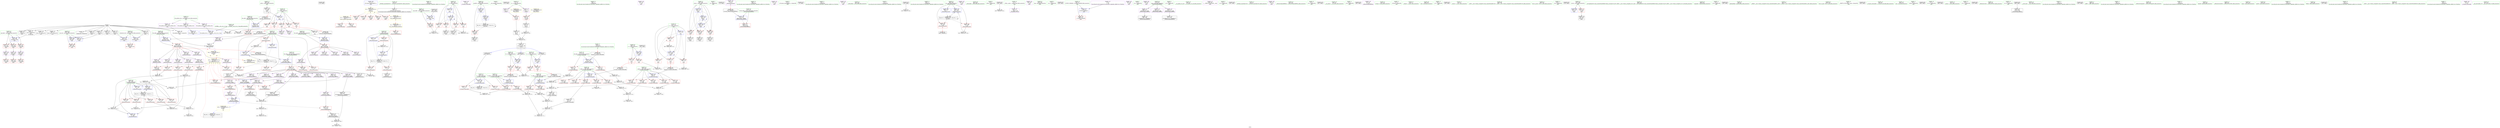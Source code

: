 digraph "SVFG" {
	label="SVFG";

	Node0x5628ae5e2960 [shape=record,color=grey,label="{NodeID: 0\nNullPtr}"];
	Node0x5628ae5e2960 -> Node0x5628ae5f3dc0[style=solid];
	Node0x5628ae5e2960 -> Node0x5628ae5f3ec0[style=solid];
	Node0x5628ae5e2960 -> Node0x5628ae5f3f90[style=solid];
	Node0x5628ae5e2960 -> Node0x5628ae5f4060[style=solid];
	Node0x5628ae5e2960 -> Node0x5628ae5f4130[style=solid];
	Node0x5628ae5e2960 -> Node0x5628ae5f4200[style=solid];
	Node0x5628ae5e2960 -> Node0x5628ae5f42d0[style=solid];
	Node0x5628ae5e2960 -> Node0x5628ae5f43a0[style=solid];
	Node0x5628ae5e2960 -> Node0x5628ae5f4470[style=solid];
	Node0x5628ae5e2960 -> Node0x5628ae5f4540[style=solid];
	Node0x5628ae5e2960 -> Node0x5628ae604390[style=solid];
	Node0x5628ae5e2960 -> Node0x5628ae605a80[style=solid];
	Node0x5628ae5e2960 -> Node0x5628ae611cd0[style=solid];
	Node0x5628ae5e2960 -> Node0x5628ae6128d0[style=solid];
	Node0x5628ae5e2960 -> Node0x5628ae612bd0[style=solid];
	Node0x5628ae648830 [shape=record,color=black,label="{NodeID: 609\n174 = PHI()\n}"];
	Node0x5628ae603940 [shape=record,color=red,label="{NodeID: 277\n538\<--537\n\<--C8\n_ZN6solver5solveEv\n}"];
	Node0x5628ae603940 -> Node0x5628ae60ee50[style=solid];
	Node0x5628ae5f75a0 [shape=record,color=red,label="{NodeID: 194\n150\<--14\n\<--stderr\n_Z12print_statusiiddi\n}"];
	Node0x5628ae5f4610 [shape=record,color=black,label="{NodeID: 111\n56\<--57\n\<--_ZNSt8ios_base4InitD1Ev\nCan only get source location for instruction, argument, global var or function.}"];
	Node0x5628ae5f25b0 [shape=record,color=green,label="{NodeID: 28\n330\<--1\n\<--dummyObj\nCan only get source location for instruction, argument, global var or function.}"];
	Node0x5628ae64af80 [shape=record,color=black,label="{NodeID: 637\n484 = PHI(364, )\n0th arg _ZN6solver5solveEv }"];
	Node0x5628ae64af80 -> Node0x5628ae605dc0[style=solid];
	Node0x5628ae6107d0 [shape=record,color=grey,label="{NodeID: 471\n605 = Binary(518, 603, )\n}"];
	Node0x5628ae6050c0 [shape=record,color=blue,label="{NodeID: 305\n197\<--266\ni\<--inc\nmain\n}"];
	Node0x5628ae6050c0 -> Node0x5628ae5f92e0[style=dashed];
	Node0x5628ae6050c0 -> Node0x5628ae601420[style=dashed];
	Node0x5628ae6050c0 -> Node0x5628ae6014b0[style=dashed];
	Node0x5628ae6050c0 -> Node0x5628ae601580[style=dashed];
	Node0x5628ae6050c0 -> Node0x5628ae6050c0[style=dashed];
	Node0x5628ae5f8c60 [shape=record,color=red,label="{NodeID: 222\n224\<--189\n\<--argc.addr\nmain\n}"];
	Node0x5628ae5f8c60 -> Node0x5628ae611850[style=solid];
	Node0x5628ae5fa860 [shape=record,color=purple,label="{NodeID: 139\n173\<--17\n\<--.str.2\n_Z12print_statusiiddi\n}"];
	Node0x5628ae5f4ff0 [shape=record,color=green,label="{NodeID: 56\n193\<--194\nparallel\<--parallel_field_insensitive\nmain\n}"];
	Node0x5628ae5f4ff0 -> Node0x5628ae5f8fa0[style=solid];
	Node0x5628ae5f4ff0 -> Node0x5628ae604be0[style=solid];
	Node0x5628ae5f4ff0 -> Node0x5628ae604f20[style=solid];
	Node0x5628ae602350 [shape=record,color=red,label="{NodeID: 250\n381\<--213\n\<--s\nmain\n}"];
	Node0x5628ae602350 -> Node0x5628ae5f9c00[style=solid];
	Node0x5628ae602350 -> Node0x5628ae611cd0[style=solid];
	Node0x5628ae5fbfb0 [shape=record,color=purple,label="{NodeID: 167\n506\<--494\nN\<--this1\n_ZN6solver5solveEv\n}"];
	Node0x5628ae5fbfb0 -> Node0x5628ae603600[style=solid];
	Node0x5628ae5f69b0 [shape=record,color=green,label="{NodeID: 84\n433\<--434\nthis.addr\<--this.addr_field_insensitive\n_ZN6solverC2Ev\n}"];
	Node0x5628ae5f69b0 -> Node0x5628ae602690[style=solid];
	Node0x5628ae5f69b0 -> Node0x5628ae6059b0[style=solid];
	Node0x5628ae5dc630 [shape=record,color=green,label="{NodeID: 1\n7\<--1\n__dso_handle\<--dummyObj\nGlob }"];
	Node0x5628ae648900 [shape=record,color=black,label="{NodeID: 610\n374 = PHI()\n}"];
	Node0x5628ae603a10 [shape=record,color=red,label="{NodeID: 278\n579\<--571\nthis1\<--this.addr\n_ZN6solver6printfEPKcz\n}"];
	Node0x5628ae603a10 -> Node0x5628ae5fc7d0[style=solid];
	Node0x5628ae603a10 -> Node0x5628ae5fc8a0[style=solid];
	Node0x5628ae603a10 -> Node0x5628ae5fc970[style=solid];
	Node0x5628ae603a10 -> Node0x5628ae5fca40[style=solid];
	Node0x5628ae603a10 -> Node0x5628ae5fcb10[style=solid];
	Node0x5628ae603a10 -> Node0x5628ae5fcbe0[style=solid];
	Node0x5628ae603a10 -> Node0x5628ae5fccb0[style=solid];
	Node0x5628ae603a10 -> Node0x5628ae5fcd80[style=solid];
	Node0x5628ae603a10 -> Node0x5628ae5fce50[style=solid];
	Node0x5628ae603a10 -> Node0x5628ae5fcf20[style=solid];
	Node0x5628ae603a10 -> Node0x5628ae5fcff0[style=solid];
	Node0x5628ae603a10 -> Node0x5628ae5fd0c0[style=solid];
	Node0x5628ae5f7670 [shape=record,color=red,label="{NodeID: 195\n253\<--14\n\<--stderr\nmain\n}"];
	Node0x5628ae5f4710 [shape=record,color=black,label="{NodeID: 112\n84\<--83\nconv\<--\n_Z3secv\n}"];
	Node0x5628ae5f4710 -> Node0x5628ae610dd0[style=solid];
	Node0x5628ae5f26b0 [shape=record,color=green,label="{NodeID: 29\n346\<--1\n\<--dummyObj\nCan only get source location for instruction, argument, global var or function.}"];
	Node0x5628ae64b0c0 [shape=record,color=black,label="{NodeID: 638\n448 = PHI(360, )\n0th arg _ZN6solver5inputEv }"];
	Node0x5628ae64b0c0 -> Node0x5628ae605b50[style=solid];
	Node0x5628ae610950 [shape=record,color=grey,label="{NodeID: 472\n603 = Binary(604, 602, )\n}"];
	Node0x5628ae610950 -> Node0x5628ae6107d0[style=solid];
	Node0x5628ae605190 [shape=record,color=blue,label="{NodeID: 306\n199\<--269\nt0\<--call11\nmain\n}"];
	Node0x5628ae605190 -> Node0x5628ae601650[style=dashed];
	Node0x5628ae605190 -> Node0x5628ae601720[style=dashed];
	Node0x5628ae5f8d30 [shape=record,color=red,label="{NodeID: 223\n227\<--191\n\<--argv.addr\nmain\n}"];
	Node0x5628ae5f8d30 -> Node0x5628ae5fd190[style=solid];
	Node0x5628ae5fa930 [shape=record,color=purple,label="{NodeID: 140\n232\<--19\n\<--.str.3\nmain\n}"];
	Node0x5628ae5f50c0 [shape=record,color=green,label="{NodeID: 57\n195\<--196\nstatus\<--status_field_insensitive\nmain\n}"];
	Node0x5628ae5f50c0 -> Node0x5628ae5f9070[style=solid];
	Node0x5628ae5f50c0 -> Node0x5628ae5f9140[style=solid];
	Node0x5628ae5f50c0 -> Node0x5628ae5f9210[style=solid];
	Node0x5628ae5f50c0 -> Node0x5628ae604cb0[style=solid];
	Node0x5628ae5f50c0 -> Node0x5628ae604e50[style=solid];
	Node0x5628ae5f50c0 -> Node0x5628ae604ff0[style=solid];
	Node0x5628ae602420 [shape=record,color=red,label="{NodeID: 251\n231\<--230\n\<--arrayidx\nmain\n}"];
	Node0x5628ae5fc080 [shape=record,color=purple,label="{NodeID: 168\n510\<--494\nD\<--this1\n_ZN6solver5solveEv\n}"];
	Node0x5628ae5f6a80 [shape=record,color=green,label="{NodeID: 85\n449\<--450\nthis.addr\<--this.addr_field_insensitive\n_ZN6solver5inputEv\n}"];
	Node0x5628ae5f6a80 -> Node0x5628ae602760[style=solid];
	Node0x5628ae5f6a80 -> Node0x5628ae605b50[style=solid];
	Node0x5628ae5f0b90 [shape=record,color=green,label="{NodeID: 2\n8\<--1\n.str\<--dummyObj\nGlob }"];
	Node0x5628ae6489d0 [shape=record,color=black,label="{NodeID: 611\n55 = PHI()\n}"];
	Node0x5628ae603ae0 [shape=record,color=red,label="{NodeID: 279\n606\<--573\n\<--format.addr\n_ZN6solver6printfEPKcz\n}"];
	Node0x5628ae5f7740 [shape=record,color=red,label="{NodeID: 196\n277\<--14\n\<--stderr\nmain\n}"];
	Node0x5628ae5f47e0 [shape=record,color=black,label="{NodeID: 113\n87\<--86\nconv1\<--\n_Z3secv\n}"];
	Node0x5628ae5f47e0 -> Node0x5628ae610f50[style=solid];
	Node0x5628ae5f27b0 [shape=record,color=green,label="{NodeID: 30\n496\<--1\n\<--dummyObj\nCan only get source location for instruction, argument, global var or function.}"];
	Node0x5628ae64b200 [shape=record,color=black,label="{NodeID: 639\n569 = PHI(494, )\n0th arg _ZN6solver6printfEPKcz }"];
	Node0x5628ae64b200 -> Node0x5628ae606440[style=solid];
	Node0x5628ae610ad0 [shape=record,color=grey,label="{NodeID: 473\n168 = Binary(161, 167, )\n}"];
	Node0x5628ae610ad0 -> Node0x5628ae611250[style=solid];
	Node0x5628ae605260 [shape=record,color=blue,label="{NodeID: 307\n201\<--272\nt1\<--call12\nmain\n}"];
	Node0x5628ae605260 -> Node0x5628ae6017f0[style=dashed];
	Node0x5628ae605260 -> Node0x5628ae6018c0[style=dashed];
	Node0x5628ae5f8e00 [shape=record,color=red,label="{NodeID: 224\n242\<--191\n\<--argv.addr\nmain\n}"];
	Node0x5628ae5f8e00 -> Node0x5628ae5fd260[style=solid];
	Node0x5628ae5faa00 [shape=record,color=purple,label="{NodeID: 141\n247\<--21\n\<--.str.4\nmain\n}"];
	Node0x5628ae5f5190 [shape=record,color=green,label="{NodeID: 58\n197\<--198\ni\<--i_field_insensitive\nmain\n}"];
	Node0x5628ae5f5190 -> Node0x5628ae5f92e0[style=solid];
	Node0x5628ae5f5190 -> Node0x5628ae601420[style=solid];
	Node0x5628ae5f5190 -> Node0x5628ae6014b0[style=solid];
	Node0x5628ae5f5190 -> Node0x5628ae601580[style=solid];
	Node0x5628ae5f5190 -> Node0x5628ae604d80[style=solid];
	Node0x5628ae5f5190 -> Node0x5628ae6050c0[style=solid];
	Node0x5628ae6024f0 [shape=record,color=red,label="{NodeID: 252\n246\<--245\n\<--arrayidx3\nmain\n}"];
	Node0x5628ae5fc150 [shape=record,color=purple,label="{NodeID: 169\n513\<--494\narrayidx\<--this1\n_ZN6solver5solveEv\n}"];
	Node0x5628ae5fc150 -> Node0x5628ae6036d0[style=solid];
	Node0x5628ae5f6b50 [shape=record,color=green,label="{NodeID: 86\n451\<--452\ni\<--i_field_insensitive\n_ZN6solver5inputEv\n}"];
	Node0x5628ae5f6b50 -> Node0x5628ae602830[style=solid];
	Node0x5628ae5f6b50 -> Node0x5628ae602900[style=solid];
	Node0x5628ae5f6b50 -> Node0x5628ae6029d0[style=solid];
	Node0x5628ae5f6b50 -> Node0x5628ae605c20[style=solid];
	Node0x5628ae5f6b50 -> Node0x5628ae605cf0[style=solid];
	Node0x5628ae5f0c20 [shape=record,color=green,label="{NodeID: 3\n12\<--1\n_ZZ12print_statusiiddiE1L\<--dummyObj\nGlob }"];
	Node0x5628ae648aa0 [shape=record,color=black,label="{NodeID: 612\n79 = PHI()\n}"];
	Node0x5628ae603bb0 [shape=record,color=red,label="{NodeID: 280\n581\<--580\n\<--out_p\n_ZN6solver6printfEPKcz\n}"];
	Node0x5628ae603bb0 -> Node0x5628ae612bd0[style=solid];
	Node0x5628ae5f7810 [shape=record,color=red,label="{NodeID: 197\n303\<--14\n\<--stderr\nmain\n}"];
	Node0x5628ae5f9420 [shape=record,color=black,label="{NodeID: 114\n76\<--90\n_Z3secv_ret\<--add\n_Z3secv\n|{<s0>5|<s1>11|<s2>13}}"];
	Node0x5628ae5f9420:s0 -> Node0x5628ae648640[style=solid,color=blue];
	Node0x5628ae5f9420:s1 -> Node0x5628ae648e70[style=solid,color=blue];
	Node0x5628ae5f9420:s2 -> Node0x5628ae649030[style=solid,color=blue];
	Node0x5628ae5f28b0 [shape=record,color=green,label="{NodeID: 31\n518\<--1\n\<--dummyObj\nCan only get source location for instruction, argument, global var or function.}"];
	Node0x5628ae64b340 [shape=record,color=black,label="{NodeID: 640\n570 = PHI(549, )\n1st arg _ZN6solver6printfEPKcz }"];
	Node0x5628ae64b340 -> Node0x5628ae606510[style=solid];
	Node0x5628ae6307c0 [shape=record,color=yellow,style=double,label="{NodeID: 557\n6V_1 = ENCHI(MR_6V_0)\npts\{1 \}\nFun[main]|{|<s5>20|<s6>26}}"];
	Node0x5628ae6307c0 -> Node0x5628ae5f7670[style=dashed];
	Node0x5628ae6307c0 -> Node0x5628ae5f7740[style=dashed];
	Node0x5628ae6307c0 -> Node0x5628ae5f7810[style=dashed];
	Node0x5628ae6307c0 -> Node0x5628ae5f78e0[style=dashed];
	Node0x5628ae6307c0 -> Node0x5628ae5f7a80[style=dashed];
	Node0x5628ae6307c0:s5 -> Node0x5628ae62eb10[style=dashed,color=red];
	Node0x5628ae6307c0:s6 -> Node0x5628ae62f160[style=dashed,color=red];
	Node0x5628ae610c50 [shape=record,color=grey,label="{NodeID: 474\n166 = Binary(162, 165, )\n}"];
	Node0x5628ae610c50 -> Node0x5628ae5f94b0[style=solid];
	Node0x5628ae605330 [shape=record,color=blue,label="{NodeID: 308\n209\<--293\nC\<--call18\nmain\n}"];
	Node0x5628ae605330 -> Node0x5628ae601b30[style=dashed];
	Node0x5628ae605330 -> Node0x5628ae601c00[style=dashed];
	Node0x5628ae5f8ed0 [shape=record,color=red,label="{NodeID: 225\n254\<--191\n\<--argv.addr\nmain\n}"];
	Node0x5628ae5f8ed0 -> Node0x5628ae5fb6c0[style=solid];
	Node0x5628ae5faad0 [shape=record,color=purple,label="{NodeID: 142\n257\<--23\n\<--.str.5\nmain\n}"];
	Node0x5628ae5f5260 [shape=record,color=green,label="{NodeID: 59\n199\<--200\nt0\<--t0_field_insensitive\nmain\n}"];
	Node0x5628ae5f5260 -> Node0x5628ae601650[style=solid];
	Node0x5628ae5f5260 -> Node0x5628ae601720[style=solid];
	Node0x5628ae5f5260 -> Node0x5628ae605190[style=solid];
	Node0x5628ae6025c0 [shape=record,color=red,label="{NodeID: 253\n256\<--255\n\<--arrayidx8\nmain\n}"];
	Node0x5628ae5fc220 [shape=record,color=purple,label="{NodeID: 170\n520\<--494\nD4\<--this1\n_ZN6solver5solveEv\n}"];
	Node0x5628ae5f6c20 [shape=record,color=green,label="{NodeID: 87\n457\<--458\n_ZNSirsERx\<--_ZNSirsERx_field_insensitive\n}"];
	Node0x5628ae5f10b0 [shape=record,color=green,label="{NodeID: 4\n13\<--1\n\<--dummyObj\nCan only get source location for instruction, argument, global var or function.}"];
	Node0x5628ae648b70 [shape=record,color=black,label="{NodeID: 613\n233 = PHI()\n}"];
	Node0x5628ae648b70 -> Node0x5628ae6116d0[style=solid];
	Node0x5628ae603c80 [shape=record,color=red,label="{NodeID: 281\n595\<--594\n\<--out_p5\n_ZN6solver6printfEPKcz\n}"];
	Node0x5628ae5f78e0 [shape=record,color=red,label="{NodeID: 198\n393\<--14\n\<--stderr\nmain\n}"];
	Node0x5628ae5f94b0 [shape=record,color=black,label="{NodeID: 115\n167\<--166\nconv\<--sub13\n_Z12print_statusiiddi\n}"];
	Node0x5628ae5f94b0 -> Node0x5628ae610ad0[style=solid];
	Node0x5628ae5f29b0 [shape=record,color=green,label="{NodeID: 32\n604\<--1\n\<--dummyObj\nCan only get source location for instruction, argument, global var or function.}"];
	Node0x5628ae64b480 [shape=record,color=black,label="{NodeID: 641\n568 = PHI(548, )\n}"];
	Node0x5628ae610dd0 [shape=record,color=grey,label="{NodeID: 475\n90 = Binary(84, 88, )\n}"];
	Node0x5628ae610dd0 -> Node0x5628ae5f9420[style=solid];
	Node0x5628ae605400 [shape=record,color=blue,label="{NodeID: 309\n205\<--308\nexn.slot\<--\nmain\n}"];
	Node0x5628ae605400 -> Node0x5628ae601990[style=dashed];
	Node0x5628ae5f8fa0 [shape=record,color=red,label="{NodeID: 226\n297\<--193\n\<--parallel\nmain\n}"];
	Node0x5628ae5f8fa0 -> Node0x5628ae5f98c0[style=solid];
	Node0x5628ae5faba0 [shape=record,color=purple,label="{NodeID: 143\n281\<--25\n\<--.str.6\nmain\n}"];
	Node0x5628ae5f5330 [shape=record,color=green,label="{NodeID: 60\n201\<--202\nt1\<--t1_field_insensitive\nmain\n}"];
	Node0x5628ae5f5330 -> Node0x5628ae6017f0[style=solid];
	Node0x5628ae5f5330 -> Node0x5628ae6018c0[style=solid];
	Node0x5628ae5f5330 -> Node0x5628ae605260[style=solid];
	Node0x5628ae602690 [shape=record,color=red,label="{NodeID: 254\n436\<--433\nthis1\<--this.addr\n_ZN6solverC2Ev\n}"];
	Node0x5628ae602690 -> Node0x5628ae5fb930[style=solid];
	Node0x5628ae5fc2f0 [shape=record,color=purple,label="{NodeID: 171\n523\<--494\narrayidx6\<--this1\n_ZN6solver5solveEv\n}"];
	Node0x5628ae5fc2f0 -> Node0x5628ae6037a0[style=solid];
	Node0x5628ae5f6d20 [shape=record,color=green,label="{NodeID: 88\n461\<--462\n_ZNSirsERi\<--_ZNSirsERi_field_insensitive\n}"];
	Node0x5628ae5f1140 [shape=record,color=green,label="{NodeID: 5\n14\<--1\nstderr\<--dummyObj\nGlob }"];
	Node0x5628ae648ca0 [shape=record,color=black,label="{NodeID: 614\n248 = PHI()\n}"];
	Node0x5628ae648ca0 -> Node0x5628ae611e50[style=solid];
	Node0x5628ae60e550 [shape=record,color=grey,label="{NodeID: 448\n544 = Binary(543, 134, )\n}"];
	Node0x5628ae60e550 -> Node0x5628ae606370[style=solid];
	Node0x5628ae603d50 [shape=record,color=red,label="{NodeID: 282\n597\<--596\n\<--out_p6\n_ZN6solver6printfEPKcz\n}"];
	Node0x5628ae603d50 -> Node0x5628ae5fa0e0[style=solid];
	Node0x5628ae5f79b0 [shape=record,color=red,label="{NodeID: 199\n630\<--14\n\<--stderr\n_ZN6solver6printfEPKcz\n}"];
	Node0x5628ae5f9580 [shape=record,color=black,label="{NodeID: 116\n170\<--169\nconv15\<--\n_Z12print_statusiiddi\n}"];
	Node0x5628ae5f9580 -> Node0x5628ae611250[style=solid];
	Node0x5628ae5f2ab0 [shape=record,color=green,label="{NodeID: 33\n4\<--6\n_ZStL8__ioinit\<--_ZStL8__ioinit_field_insensitive\nGlob }"];
	Node0x5628ae5f2ab0 -> Node0x5628ae5fa5c0[style=solid];
	Node0x5628ae64b590 [shape=record,color=black,label="{NodeID: 642\n185 = PHI()\n0th arg main }"];
	Node0x5628ae64b590 -> Node0x5628ae604a40[style=solid];
	Node0x5628ae610f50 [shape=record,color=grey,label="{NodeID: 476\n88 = Binary(87, 89, )\n}"];
	Node0x5628ae610f50 -> Node0x5628ae610dd0[style=solid];
	Node0x5628ae6054d0 [shape=record,color=blue,label="{NodeID: 310\n207\<--310\nehselector.slot\<--\nmain\n}"];
	Node0x5628ae6054d0 -> Node0x5628ae601a60[style=dashed];
	Node0x5628ae5f9070 [shape=record,color=red,label="{NodeID: 227\n274\<--195\n\<--status\nmain\n}"];
	Node0x5628ae5f9070 -> Node0x5628ae5f97f0[style=solid];
	Node0x5628ae5fac70 [shape=record,color=purple,label="{NodeID: 144\n304\<--28\n\<--.str.7\nmain\n}"];
	Node0x5628ae5f5400 [shape=record,color=green,label="{NodeID: 61\n203\<--204\ntmp\<--tmp_field_insensitive\nmain\n}"];
	Node0x5628ae602760 [shape=record,color=red,label="{NodeID: 255\n454\<--449\nthis1\<--this.addr\n_ZN6solver5inputEv\n}"];
	Node0x5628ae602760 -> Node0x5628ae5fba00[style=solid];
	Node0x5628ae602760 -> Node0x5628ae5fbad0[style=solid];
	Node0x5628ae602760 -> Node0x5628ae5fbba0[style=solid];
	Node0x5628ae602760 -> Node0x5628ae5fbc70[style=solid];
	Node0x5628ae602760 -> Node0x5628ae5fbd40[style=solid];
	Node0x5628ae602760 -> Node0x5628ae5fbe10[style=solid];
	Node0x5628ae5fc3c0 [shape=record,color=purple,label="{NodeID: 172\n525\<--494\nC\<--this1\n_ZN6solver5solveEv\n}"];
	Node0x5628ae5fc3c0 -> Node0x5628ae603870[style=solid];
	Node0x5628ae5f6e20 [shape=record,color=green,label="{NodeID: 89\n485\<--486\nthis.addr\<--this.addr_field_insensitive\n_ZN6solver5solveEv\n}"];
	Node0x5628ae5f6e20 -> Node0x5628ae602b70[style=solid];
	Node0x5628ae5f6e20 -> Node0x5628ae605dc0[style=solid];
	Node0x5628ae5f11d0 [shape=record,color=green,label="{NodeID: 6\n15\<--1\n.str.1\<--dummyObj\nGlob }"];
	Node0x5628ae648da0 [shape=record,color=black,label="{NodeID: 615\n258 = PHI()\n}"];
	Node0x5628ae60e6d0 [shape=record,color=grey,label="{NodeID: 449\n370 = Binary(369, 134, )\n}"];
	Node0x5628ae603e20 [shape=record,color=red,label="{NodeID: 283\n612\<--611\n\<--out_p10\n_ZN6solver6printfEPKcz\n}"];
	Node0x5628ae603e20 -> Node0x5628ae5fd330[style=solid];
	Node0x5628ae5f7a80 [shape=record,color=red,label="{NodeID: 200\n377\<--36\n\<--stdout\nmain\n}"];
	Node0x5628ae5f9650 [shape=record,color=black,label="{NodeID: 117\n229\<--228\nidxprom\<--\nmain\n}"];
	Node0x5628ae5f2bb0 [shape=record,color=green,label="{NodeID: 34\n10\<--11\nOUTPUT_FORMAT\<--OUTPUT_FORMAT_field_insensitive\nGlob }"];
	Node0x5628ae5f2bb0 -> Node0x5628ae5f7400[style=solid];
	Node0x5628ae5f2bb0 -> Node0x5628ae603fc0[style=solid];
	Node0x5628ae6110d0 [shape=record,color=grey,label="{NodeID: 477\n266 = Binary(265, 134, )\n}"];
	Node0x5628ae6110d0 -> Node0x5628ae6050c0[style=solid];
	Node0x5628ae6055a0 [shape=record,color=blue,label="{NodeID: 311\n211\<--128\nc\<--\nmain\n}"];
	Node0x5628ae6055a0 -> Node0x5628ae601cd0[style=dashed];
	Node0x5628ae6055a0 -> Node0x5628ae601da0[style=dashed];
	Node0x5628ae6055a0 -> Node0x5628ae601e70[style=dashed];
	Node0x5628ae6055a0 -> Node0x5628ae601f40[style=dashed];
	Node0x5628ae6055a0 -> Node0x5628ae6058e0[style=dashed];
	Node0x5628ae5f9140 [shape=record,color=red,label="{NodeID: 228\n300\<--195\n\<--status\nmain\n}"];
	Node0x5628ae5f9140 -> Node0x5628ae5f9990[style=solid];
	Node0x5628ae5fad40 [shape=record,color=purple,label="{NodeID: 145\n342\<--30\n\<--.str.8\nmain\n}"];
	Node0x5628ae5f54d0 [shape=record,color=green,label="{NodeID: 62\n205\<--206\nexn.slot\<--exn.slot_field_insensitive\nmain\n}"];
	Node0x5628ae5f54d0 -> Node0x5628ae601990[style=solid];
	Node0x5628ae5f54d0 -> Node0x5628ae605400[style=solid];
	Node0x5628ae5f54d0 -> Node0x5628ae605740[style=solid];
	Node0x5628ae602830 [shape=record,color=red,label="{NodeID: 256\n467\<--451\n\<--i\n_ZN6solver5inputEv\n}"];
	Node0x5628ae602830 -> Node0x5628ae612a50[style=solid];
	Node0x5628ae5fc490 [shape=record,color=purple,label="{NodeID: 173\n537\<--494\nC8\<--this1\n_ZN6solver5solveEv\n}"];
	Node0x5628ae5fc490 -> Node0x5628ae603940[style=solid];
	Node0x5628ae5f6ef0 [shape=record,color=green,label="{NodeID: 90\n487\<--488\nx\<--x_field_insensitive\n_ZN6solver5solveEv\n}"];
	Node0x5628ae5f6ef0 -> Node0x5628ae602c40[style=solid];
	Node0x5628ae5f6ef0 -> Node0x5628ae602d10[style=solid];
	Node0x5628ae5f6ef0 -> Node0x5628ae602de0[style=solid];
	Node0x5628ae5f6ef0 -> Node0x5628ae602eb0[style=solid];
	Node0x5628ae5f6ef0 -> Node0x5628ae602f80[style=solid];
	Node0x5628ae5f6ef0 -> Node0x5628ae605e90[style=solid];
	Node0x5628ae5f6ef0 -> Node0x5628ae606100[style=solid];
	Node0x5628ae5f6ef0 -> Node0x5628ae6062a0[style=solid];
	Node0x5628ae5f1260 [shape=record,color=green,label="{NodeID: 7\n17\<--1\n.str.2\<--dummyObj\nGlob }"];
	Node0x5628ae648e70 [shape=record,color=black,label="{NodeID: 616\n269 = PHI(76, )\n}"];
	Node0x5628ae648e70 -> Node0x5628ae605190[style=solid];
	Node0x5628ae60e850 [shape=record,color=grey,label="{NodeID: 450\n541 = Binary(540, 539, )\n}"];
	Node0x5628ae60e850 -> Node0x5628ae6062a0[style=solid];
	Node0x5628ae603ef0 [shape=record,color=red,label="{NodeID: 284\n622\<--621\n\<--out_p13\n_ZN6solver6printfEPKcz\n}"];
	Node0x5628ae603ef0 -> Node0x5628ae5fa420[style=solid];
	Node0x5628ae5f7b50 [shape=record,color=red,label="{NodeID: 201\n83\<--82\n\<--tv_sec\n_Z3secv\n}"];
	Node0x5628ae5f7b50 -> Node0x5628ae5f4710[style=solid];
	Node0x5628ae5f9720 [shape=record,color=black,label="{NodeID: 118\n244\<--243\nidxprom2\<--\nmain\n}"];
	Node0x5628ae5f2cb0 [shape=record,color=green,label="{NodeID: 35\n43\<--47\nllvm.global_ctors\<--llvm.global_ctors_field_insensitive\nGlob }"];
	Node0x5628ae5f2cb0 -> Node0x5628ae5fb220[style=solid];
	Node0x5628ae5f2cb0 -> Node0x5628ae5fb320[style=solid];
	Node0x5628ae5f2cb0 -> Node0x5628ae5fb420[style=solid];
	Node0x5628ae611250 [shape=record,color=grey,label="{NodeID: 478\n171 = Binary(168, 170, )\n}"];
	Node0x5628ae611250 -> Node0x5628ae6113d0[style=solid];
	Node0x5628ae605670 [shape=record,color=blue,label="{NodeID: 312\n213\<--333\ns\<--\nmain\n}"];
	Node0x5628ae605670 -> Node0x5628ae602010[style=dashed];
	Node0x5628ae605670 -> Node0x5628ae6020e0[style=dashed];
	Node0x5628ae605670 -> Node0x5628ae6021b0[style=dashed];
	Node0x5628ae605670 -> Node0x5628ae602280[style=dashed];
	Node0x5628ae605670 -> Node0x5628ae602350[style=dashed];
	Node0x5628ae605670 -> Node0x5628ae605670[style=dashed];
	Node0x5628ae5f9210 [shape=record,color=red,label="{NodeID: 229\n319\<--195\n\<--status\nmain\n}"];
	Node0x5628ae5f9210 -> Node0x5628ae5f9a60[style=solid];
	Node0x5628ae5fae10 [shape=record,color=purple,label="{NodeID: 146\n343\<--32\n\<--.str.9\nmain\n}"];
	Node0x5628ae5f55a0 [shape=record,color=green,label="{NodeID: 63\n207\<--208\nehselector.slot\<--ehselector.slot_field_insensitive\nmain\n}"];
	Node0x5628ae5f55a0 -> Node0x5628ae601a60[style=solid];
	Node0x5628ae5f55a0 -> Node0x5628ae6054d0[style=solid];
	Node0x5628ae5f55a0 -> Node0x5628ae605810[style=solid];
	Node0x5628ae6258c0 [shape=record,color=black,label="{NodeID: 506\nMR_29V_5 = PHI(MR_29V_3, MR_29V_4, )\npts\{194 \}\n}"];
	Node0x5628ae6258c0 -> Node0x5628ae5f8fa0[style=dashed];
	Node0x5628ae6258c0 -> Node0x5628ae604f20[style=dashed];
	Node0x5628ae6258c0 -> Node0x5628ae6258c0[style=dashed];
	Node0x5628ae602900 [shape=record,color=red,label="{NodeID: 257\n473\<--451\n\<--i\n_ZN6solver5inputEv\n}"];
	Node0x5628ae602900 -> Node0x5628ae5f9da0[style=solid];
	Node0x5628ae5fc560 [shape=record,color=purple,label="{NodeID: 174\n589\<--575\narraydecay3\<--args\n_ZN6solver6printfEPKcz\n}"];
	Node0x5628ae5fc560 -> Node0x5628ae5fa010[style=solid];
	Node0x5628ae5f6fc0 [shape=record,color=green,label="{NodeID: 91\n489\<--490\nans\<--ans_field_insensitive\n_ZN6solver5solveEv\n}"];
	Node0x5628ae5f6fc0 -> Node0x5628ae603050[style=solid];
	Node0x5628ae5f6fc0 -> Node0x5628ae603120[style=solid];
	Node0x5628ae5f6fc0 -> Node0x5628ae605f60[style=solid];
	Node0x5628ae5f6fc0 -> Node0x5628ae606370[style=solid];
	Node0x5628ae5f12f0 [shape=record,color=green,label="{NodeID: 8\n19\<--1\n.str.3\<--dummyObj\nGlob }"];
	Node0x5628ae649030 [shape=record,color=black,label="{NodeID: 617\n272 = PHI(76, )\n}"];
	Node0x5628ae649030 -> Node0x5628ae605260[style=solid];
	Node0x5628ae60e9d0 [shape=record,color=grey,label="{NodeID: 451\n125 = Binary(124, 13, )\n}"];
	Node0x5628ae60e9d0 -> Node0x5628ae6101d0[style=solid];
	Node0x5628ae603fc0 [shape=record,color=blue,label="{NodeID: 285\n10\<--9\nOUTPUT_FORMAT\<--\nGlob }"];
	Node0x5628ae603fc0 -> Node0x5628ae5f7400[style=dashed];
	Node0x5628ae5f7c20 [shape=record,color=red,label="{NodeID: 202\n86\<--85\n\<--tv_usec\n_Z3secv\n}"];
	Node0x5628ae5f7c20 -> Node0x5628ae5f47e0[style=solid];
	Node0x5628ae5f97f0 [shape=record,color=black,label="{NodeID: 119\n275\<--274\ntobool\<--\nmain\n}"];
	Node0x5628ae5f2db0 [shape=record,color=green,label="{NodeID: 36\n48\<--49\n__cxx_global_var_init\<--__cxx_global_var_init_field_insensitive\n}"];
	Node0x5628ae6113d0 [shape=record,color=grey,label="{NodeID: 479\n172 = Binary(158, 171, )\n}"];
	Node0x5628ae605740 [shape=record,color=blue,label="{NodeID: 313\n205\<--351\nexn.slot\<--\nmain\n}"];
	Node0x5628ae605740 -> Node0x5628ae601990[style=dashed];
	Node0x5628ae5f92e0 [shape=record,color=red,label="{NodeID: 230\n223\<--197\n\<--i\nmain\n}"];
	Node0x5628ae5f92e0 -> Node0x5628ae611850[style=solid];
	Node0x5628ae5faee0 [shape=record,color=purple,label="{NodeID: 147\n344\<--34\n\<--__PRETTY_FUNCTION__.main\nmain\n}"];
	Node0x5628ae5f5670 [shape=record,color=green,label="{NodeID: 64\n209\<--210\nC\<--C_field_insensitive\nmain\n}"];
	Node0x5628ae5f5670 -> Node0x5628ae601b30[style=solid];
	Node0x5628ae5f5670 -> Node0x5628ae601c00[style=solid];
	Node0x5628ae5f5670 -> Node0x5628ae605330[style=solid];
	Node0x5628ae625dc0 [shape=record,color=black,label="{NodeID: 507\nMR_63V_3 = PHI(MR_63V_5, MR_63V_2, )\npts\{488 \}\n}"];
	Node0x5628ae625dc0 -> Node0x5628ae602c40[style=dashed];
	Node0x5628ae625dc0 -> Node0x5628ae602d10[style=dashed];
	Node0x5628ae625dc0 -> Node0x5628ae602de0[style=dashed];
	Node0x5628ae625dc0 -> Node0x5628ae602eb0[style=dashed];
	Node0x5628ae625dc0 -> Node0x5628ae602f80[style=dashed];
	Node0x5628ae625dc0 -> Node0x5628ae606100[style=dashed];
	Node0x5628ae625dc0 -> Node0x5628ae6062a0[style=dashed];
	Node0x5628ae6029d0 [shape=record,color=red,label="{NodeID: 258\n478\<--451\n\<--i\n_ZN6solver5inputEv\n}"];
	Node0x5628ae6029d0 -> Node0x5628ae610650[style=solid];
	Node0x5628ae5fc630 [shape=record,color=purple,label="{NodeID: 175\n607\<--575\narraydecay9\<--args\n_ZN6solver6printfEPKcz\n}"];
	Node0x5628ae5f7090 [shape=record,color=green,label="{NodeID: 92\n491\<--492\ni\<--i_field_insensitive\n_ZN6solver5solveEv\n}"];
	Node0x5628ae5f7090 -> Node0x5628ae6031f0[style=solid];
	Node0x5628ae5f7090 -> Node0x5628ae6032c0[style=solid];
	Node0x5628ae5f7090 -> Node0x5628ae603390[style=solid];
	Node0x5628ae5f7090 -> Node0x5628ae603460[style=solid];
	Node0x5628ae5f7090 -> Node0x5628ae606030[style=solid];
	Node0x5628ae5f7090 -> Node0x5628ae6061d0[style=solid];
	Node0x5628ae5f13b0 [shape=record,color=green,label="{NodeID: 9\n21\<--1\n.str.4\<--dummyObj\nGlob }"];
	Node0x5628ae649170 [shape=record,color=black,label="{NodeID: 618\n282 = PHI()\n}"];
	Node0x5628ae62eb10 [shape=record,color=yellow,style=double,label="{NodeID: 535\n6V_1 = ENCHI(MR_6V_0)\npts\{1 \}\nFun[_Z12print_statusiiddi]}"];
	Node0x5628ae62eb10 -> Node0x5628ae5f74d0[style=dashed];
	Node0x5628ae62eb10 -> Node0x5628ae5f75a0[style=dashed];
	Node0x5628ae60eb50 [shape=record,color=grey,label="{NodeID: 452\n536 = Binary(535, 518, )\n}"];
	Node0x5628ae60eb50 -> Node0x5628ae60ee50[style=solid];
	Node0x5628ae604090 [shape=record,color=blue,label="{NodeID: 286\n12\<--13\n_ZZ12print_statusiiddiE1L\<--\nGlob }"];
	Node0x5628ae604090 -> Node0x5628ae6307c0[style=dashed];
	Node0x5628ae5f7cf0 [shape=record,color=red,label="{NodeID: 203\n123\<--103\n\<--c.addr\n_Z12print_statusiiddi\n}"];
	Node0x5628ae5f7cf0 -> Node0x5628ae6101d0[style=solid];
	Node0x5628ae5f98c0 [shape=record,color=black,label="{NodeID: 120\n298\<--297\ntobool19\<--\nmain\n}"];
	Node0x5628ae5f2eb0 [shape=record,color=green,label="{NodeID: 37\n52\<--53\n_ZNSt8ios_base4InitC1Ev\<--_ZNSt8ios_base4InitC1Ev_field_insensitive\n}"];
	Node0x5628ae611550 [shape=record,color=grey,label="{NodeID: 480\n280 = Binary(278, 279, )\n}"];
	Node0x5628ae605810 [shape=record,color=blue,label="{NodeID: 314\n207\<--353\nehselector.slot\<--\nmain\n}"];
	Node0x5628ae605810 -> Node0x5628ae601a60[style=dashed];
	Node0x5628ae601420 [shape=record,color=red,label="{NodeID: 231\n228\<--197\n\<--i\nmain\n}"];
	Node0x5628ae601420 -> Node0x5628ae5f9650[style=solid];
	Node0x5628ae5fafb0 [shape=record,color=purple,label="{NodeID: 148\n394\<--37\n\<--.str.10\nmain\n}"];
	Node0x5628ae5f5740 [shape=record,color=green,label="{NodeID: 65\n211\<--212\nc\<--c_field_insensitive\nmain\n}"];
	Node0x5628ae5f5740 -> Node0x5628ae601cd0[style=solid];
	Node0x5628ae5f5740 -> Node0x5628ae601da0[style=solid];
	Node0x5628ae5f5740 -> Node0x5628ae601e70[style=solid];
	Node0x5628ae5f5740 -> Node0x5628ae601f40[style=solid];
	Node0x5628ae5f5740 -> Node0x5628ae6055a0[style=solid];
	Node0x5628ae5f5740 -> Node0x5628ae6058e0[style=solid];
	Node0x5628ae6262c0 [shape=record,color=black,label="{NodeID: 508\nMR_65V_3 = PHI(MR_65V_4, MR_65V_2, )\npts\{490 \}\n}"];
	Node0x5628ae6262c0 -> Node0x5628ae603050[style=dashed];
	Node0x5628ae6262c0 -> Node0x5628ae603120[style=dashed];
	Node0x5628ae6262c0 -> Node0x5628ae606370[style=dashed];
	Node0x5628ae6262c0 -> Node0x5628ae6262c0[style=dashed];
	Node0x5628ae602aa0 [shape=record,color=red,label="{NodeID: 259\n469\<--468\n\<--N4\n_ZN6solver5inputEv\n}"];
	Node0x5628ae602aa0 -> Node0x5628ae612a50[style=solid];
	Node0x5628ae5fc700 [shape=record,color=purple,label="{NodeID: 176\n616\<--575\narraydecay11\<--args\n_ZN6solver6printfEPKcz\n}"];
	Node0x5628ae5fc700 -> Node0x5628ae5fa350[style=solid];
	Node0x5628ae5f7160 [shape=record,color=green,label="{NodeID: 93\n551\<--552\n_ZN6solver6printfEPKcz\<--_ZN6solver6printfEPKcz_field_insensitive\n}"];
	Node0x5628ae5f1470 [shape=record,color=green,label="{NodeID: 10\n23\<--1\n.str.5\<--dummyObj\nGlob }"];
	Node0x5628ae649240 [shape=record,color=black,label="{NodeID: 619\n287 = PHI()\n}"];
	Node0x5628ae60ecd0 [shape=record,color=grey,label="{NodeID: 453\n389 = Binary(388, 134, )\n}"];
	Node0x5628ae60ecd0 -> Node0x5628ae6058e0[style=solid];
	Node0x5628ae604190 [shape=record,color=blue,label="{NodeID: 287\n649\<--44\nllvm.global_ctors_0\<--\nGlob }"];
	Node0x5628ae5f7dc0 [shape=record,color=red,label="{NodeID: 204\n131\<--103\n\<--c.addr\n_Z12print_statusiiddi\n}"];
	Node0x5628ae5f7dc0 -> Node0x5628ae60f750[style=solid];
	Node0x5628ae5f9990 [shape=record,color=black,label="{NodeID: 121\n301\<--300\ntobool21\<--\nmain\n}"];
	Node0x5628ae5f2fb0 [shape=record,color=green,label="{NodeID: 38\n58\<--59\n__cxa_atexit\<--__cxa_atexit_field_insensitive\n}"];
	Node0x5628ae6116d0 [shape=record,color=grey,label="{NodeID: 481\n236 = cmp(233, 128, )\n}"];
	Node0x5628ae6058e0 [shape=record,color=blue,label="{NodeID: 315\n211\<--389\nc\<--inc45\nmain\n}"];
	Node0x5628ae6058e0 -> Node0x5628ae601cd0[style=dashed];
	Node0x5628ae6058e0 -> Node0x5628ae601da0[style=dashed];
	Node0x5628ae6058e0 -> Node0x5628ae601e70[style=dashed];
	Node0x5628ae6058e0 -> Node0x5628ae601f40[style=dashed];
	Node0x5628ae6058e0 -> Node0x5628ae6058e0[style=dashed];
	Node0x5628ae6014b0 [shape=record,color=red,label="{NodeID: 232\n243\<--197\n\<--i\nmain\n}"];
	Node0x5628ae6014b0 -> Node0x5628ae5f9720[style=solid];
	Node0x5628ae5fb080 [shape=record,color=purple,label="{NodeID: 149\n549\<--39\n\<--.str.11\n_ZN6solver5solveEv\n|{<s0>37}}"];
	Node0x5628ae5fb080:s0 -> Node0x5628ae64b340[style=solid,color=red];
	Node0x5628ae5f5810 [shape=record,color=green,label="{NodeID: 66\n213\<--214\ns\<--s_field_insensitive\nmain\n}"];
	Node0x5628ae5f5810 -> Node0x5628ae602010[style=solid];
	Node0x5628ae5f5810 -> Node0x5628ae6020e0[style=solid];
	Node0x5628ae5f5810 -> Node0x5628ae6021b0[style=solid];
	Node0x5628ae5f5810 -> Node0x5628ae602280[style=solid];
	Node0x5628ae5f5810 -> Node0x5628ae602350[style=solid];
	Node0x5628ae5f5810 -> Node0x5628ae605670[style=solid];
	Node0x5628ae6267c0 [shape=record,color=black,label="{NodeID: 509\nMR_67V_3 = PHI(MR_67V_5, MR_67V_2, )\npts\{492 \}\n}"];
	Node0x5628ae6267c0 -> Node0x5628ae6031f0[style=dashed];
	Node0x5628ae6267c0 -> Node0x5628ae6032c0[style=dashed];
	Node0x5628ae6267c0 -> Node0x5628ae603390[style=dashed];
	Node0x5628ae6267c0 -> Node0x5628ae603460[style=dashed];
	Node0x5628ae6267c0 -> Node0x5628ae6061d0[style=dashed];
	Node0x5628ae6267c0 -> Node0x5628ae6267c0[style=dashed];
	Node0x5628ae602b70 [shape=record,color=red,label="{NodeID: 260\n494\<--485\nthis1\<--this.addr\n_ZN6solver5solveEv\n|{|<s8>37}}"];
	Node0x5628ae602b70 -> Node0x5628ae5fbee0[style=solid];
	Node0x5628ae602b70 -> Node0x5628ae5fbfb0[style=solid];
	Node0x5628ae602b70 -> Node0x5628ae5fc080[style=solid];
	Node0x5628ae602b70 -> Node0x5628ae5fc150[style=solid];
	Node0x5628ae602b70 -> Node0x5628ae5fc220[style=solid];
	Node0x5628ae602b70 -> Node0x5628ae5fc2f0[style=solid];
	Node0x5628ae602b70 -> Node0x5628ae5fc3c0[style=solid];
	Node0x5628ae602b70 -> Node0x5628ae5fc490[style=solid];
	Node0x5628ae602b70:s8 -> Node0x5628ae64b200[style=solid,color=red];
	Node0x5628ae5fc7d0 [shape=record,color=purple,label="{NodeID: 177\n580\<--579\nout_p\<--this1\n_ZN6solver6printfEPKcz\n}"];
	Node0x5628ae5fc7d0 -> Node0x5628ae603bb0[style=solid];
	Node0x5628ae5f7260 [shape=record,color=green,label="{NodeID: 94\n571\<--572\nthis.addr\<--this.addr_field_insensitive\n_ZN6solver6printfEPKcz\n}"];
	Node0x5628ae5f7260 -> Node0x5628ae603a10[style=solid];
	Node0x5628ae5f7260 -> Node0x5628ae606440[style=solid];
	Node0x5628ae5f1530 [shape=record,color=green,label="{NodeID: 11\n25\<--1\n.str.6\<--dummyObj\nGlob }"];
	Node0x5628ae649310 [shape=record,color=black,label="{NodeID: 620\n290 = PHI()\n}"];
	Node0x5628ae60ee50 [shape=record,color=grey,label="{NodeID: 454\n539 = Binary(536, 538, )\n}"];
	Node0x5628ae60ee50 -> Node0x5628ae60e850[style=solid];
	Node0x5628ae604290 [shape=record,color=blue,label="{NodeID: 288\n650\<--45\nllvm.global_ctors_1\<--_GLOBAL__sub_I_iwi_2_0.cpp\nGlob }"];
	Node0x5628ae5f7e90 [shape=record,color=red,label="{NodeID: 205\n141\<--103\n\<--c.addr\n_Z12print_statusiiddi\n}"];
	Node0x5628ae5f9a60 [shape=record,color=black,label="{NodeID: 122\n320\<--319\ntobool29\<--\nmain\n}"];
	Node0x5628ae5f30b0 [shape=record,color=green,label="{NodeID: 39\n57\<--63\n_ZNSt8ios_base4InitD1Ev\<--_ZNSt8ios_base4InitD1Ev_field_insensitive\n}"];
	Node0x5628ae5f30b0 -> Node0x5628ae5f4610[style=solid];
	Node0x5628ae611850 [shape=record,color=grey,label="{NodeID: 482\n225 = cmp(223, 224, )\n}"];
	Node0x5628ae6059b0 [shape=record,color=blue,label="{NodeID: 316\n433\<--432\nthis.addr\<--this\n_ZN6solverC2Ev\n}"];
	Node0x5628ae6059b0 -> Node0x5628ae602690[style=dashed];
	Node0x5628ae601580 [shape=record,color=red,label="{NodeID: 233\n265\<--197\n\<--i\nmain\n}"];
	Node0x5628ae601580 -> Node0x5628ae6110d0[style=solid];
	Node0x5628ae5fb150 [shape=record,color=purple,label="{NodeID: 150\n631\<--41\n\<--.str.12\n_ZN6solver6printfEPKcz\n}"];
	Node0x5628ae5f58e0 [shape=record,color=green,label="{NodeID: 67\n234\<--235\nstrcmp\<--strcmp_field_insensitive\n}"];
	Node0x5628ae602c40 [shape=record,color=red,label="{NodeID: 261\n500\<--487\n\<--x\n_ZN6solver5solveEv\n}"];
	Node0x5628ae602c40 -> Node0x5628ae6125d0[style=solid];
	Node0x5628ae5fc8a0 [shape=record,color=purple,label="{NodeID: 178\n584\<--579\nout_buf\<--this1\n_ZN6solver6printfEPKcz\n}"];
	Node0x5628ae5f7330 [shape=record,color=green,label="{NodeID: 95\n573\<--574\nformat.addr\<--format.addr_field_insensitive\n_ZN6solver6printfEPKcz\n}"];
	Node0x5628ae5f7330 -> Node0x5628ae603ae0[style=solid];
	Node0x5628ae5f7330 -> Node0x5628ae606510[style=solid];
	Node0x5628ae5f15f0 [shape=record,color=green,label="{NodeID: 12\n27\<--1\n_ZSt3cin\<--dummyObj\nGlob }"];
	Node0x5628ae6493e0 [shape=record,color=black,label="{NodeID: 621\n293 = PHI()\n}"];
	Node0x5628ae6493e0 -> Node0x5628ae605330[style=solid];
	Node0x5628ae60efd0 [shape=record,color=grey,label="{NodeID: 455\n155 = Binary(153, 154, )\n}"];
	Node0x5628ae604390 [shape=record,color=blue, style = dotted,label="{NodeID: 289\n651\<--3\nllvm.global_ctors_2\<--dummyVal\nGlob }"];
	Node0x5628ae5f7f60 [shape=record,color=red,label="{NodeID: 206\n151\<--103\n\<--c.addr\n_Z12print_statusiiddi\n}"];
	Node0x5628ae5f9b30 [shape=record,color=black,label="{NodeID: 123\n333\<--328\n\<--call34\nmain\n|{|<s1>22}}"];
	Node0x5628ae5f9b30 -> Node0x5628ae605670[style=solid];
	Node0x5628ae5f9b30:s1 -> Node0x5628ae64a740[style=solid,color=red];
	Node0x5628ae5f31b0 [shape=record,color=green,label="{NodeID: 40\n70\<--71\n_Z4initv\<--_Z4initv_field_insensitive\n}"];
	Node0x5628ae6119d0 [shape=record,color=grey,label="{NodeID: 483\n127 = cmp(126, 128, )\n}"];
	Node0x5628ae605a80 [shape=record,color=blue, style = dotted,label="{NodeID: 317\n437\<--3\nout_p\<--dummyVal\n_ZN6solverC2Ev\n|{<s0>22}}"];
	Node0x5628ae605a80:s0 -> Node0x5628ae633e60[style=dashed,color=blue];
	Node0x5628ae601650 [shape=record,color=red,label="{NodeID: 234\n279\<--199\n\<--t0\nmain\n}"];
	Node0x5628ae601650 -> Node0x5628ae611550[style=solid];
	Node0x5628ae5fb220 [shape=record,color=purple,label="{NodeID: 151\n649\<--43\nllvm.global_ctors_0\<--llvm.global_ctors\nGlob }"];
	Node0x5628ae5fb220 -> Node0x5628ae604190[style=solid];
	Node0x5628ae5f59e0 [shape=record,color=green,label="{NodeID: 68\n260\<--261\nexit\<--exit_field_insensitive\n}"];
	Node0x5628ae602d10 [shape=record,color=red,label="{NodeID: 262\n515\<--487\n\<--x\n_ZN6solver5solveEv\n}"];
	Node0x5628ae602d10 -> Node0x5628ae60fa50[style=solid];
	Node0x5628ae5fc970 [shape=record,color=purple,label="{NodeID: 179\n585\<--579\narraydecay\<--this1\n_ZN6solver6printfEPKcz\n}"];
	Node0x5628ae5fc970 -> Node0x5628ae6065e0[style=solid];
	Node0x5628ae5f38f0 [shape=record,color=green,label="{NodeID: 96\n575\<--576\nargs\<--args_field_insensitive\n_ZN6solver6printfEPKcz\n}"];
	Node0x5628ae5f38f0 -> Node0x5628ae5fc560[style=solid];
	Node0x5628ae5f38f0 -> Node0x5628ae5fc630[style=solid];
	Node0x5628ae5f38f0 -> Node0x5628ae5fc700[style=solid];
	Node0x5628ae5f16b0 [shape=record,color=green,label="{NodeID: 13\n28\<--1\n.str.7\<--dummyObj\nGlob }"];
	Node0x5628ae6494e0 [shape=record,color=black,label="{NodeID: 622\n305 = PHI()\n}"];
	Node0x5628ae60f150 [shape=record,color=grey,label="{NodeID: 456\n527 = Binary(524, 526, )\n}"];
	Node0x5628ae60f150 -> Node0x5628ae60f2d0[style=solid];
	Node0x5628ae604490 [shape=record,color=blue,label="{NodeID: 290\n103\<--98\nc.addr\<--c\n_Z12print_statusiiddi\n}"];
	Node0x5628ae604490 -> Node0x5628ae5f7cf0[style=dashed];
	Node0x5628ae604490 -> Node0x5628ae5f7dc0[style=dashed];
	Node0x5628ae604490 -> Node0x5628ae5f7e90[style=dashed];
	Node0x5628ae604490 -> Node0x5628ae5f7f60[style=dashed];
	Node0x5628ae604490 -> Node0x5628ae5f8030[style=dashed];
	Node0x5628ae5f8030 [shape=record,color=red,label="{NodeID: 207\n162\<--103\n\<--c.addr\n_Z12print_statusiiddi\n}"];
	Node0x5628ae5f8030 -> Node0x5628ae610c50[style=solid];
	Node0x5628ae5f9c00 [shape=record,color=black,label="{NodeID: 124\n384\<--381\n\<--\nmain\n}"];
	Node0x5628ae5f32b0 [shape=record,color=green,label="{NodeID: 41\n74\<--75\n_Z3secv\<--_Z3secv_field_insensitive\n}"];
	Node0x5628ae611b50 [shape=record,color=grey,label="{NodeID: 484\n121 = cmp(120, 13, )\n}"];
	Node0x5628ae605b50 [shape=record,color=blue,label="{NodeID: 318\n449\<--448\nthis.addr\<--this\n_ZN6solver5inputEv\n}"];
	Node0x5628ae605b50 -> Node0x5628ae602760[style=dashed];
	Node0x5628ae601720 [shape=record,color=red,label="{NodeID: 235\n324\<--199\n\<--t0\nmain\n|{<s0>20}}"];
	Node0x5628ae601720:s0 -> Node0x5628ae64abc0[style=solid,color=red];
	Node0x5628ae5fb320 [shape=record,color=purple,label="{NodeID: 152\n650\<--43\nllvm.global_ctors_1\<--llvm.global_ctors\nGlob }"];
	Node0x5628ae5fb320 -> Node0x5628ae604290[style=solid];
	Node0x5628ae5f5ae0 [shape=record,color=green,label="{NodeID: 69\n285\<--286\n_ZNSt7__cxx1112basic_stringIcSt11char_traitsIcESaIcEEC1Ev\<--_ZNSt7__cxx1112basic_stringIcSt11char_traitsIcESaIcEEC1Ev_field_insensitive\n}"];
	Node0x5628ae6276c0 [shape=record,color=black,label="{NodeID: 512\nMR_49V_4 = PHI(MR_49V_6, MR_49V_1, )\npts\{329 \}\n|{<s0>22}}"];
	Node0x5628ae6276c0:s0 -> Node0x5628ae605a80[style=dashed,color=red];
	Node0x5628ae602de0 [shape=record,color=red,label="{NodeID: 263\n528\<--487\n\<--x\n_ZN6solver5solveEv\n}"];
	Node0x5628ae602de0 -> Node0x5628ae60f2d0[style=solid];
	Node0x5628ae5fca40 [shape=record,color=purple,label="{NodeID: 180\n586\<--579\nout_p2\<--this1\n_ZN6solver6printfEPKcz\n}"];
	Node0x5628ae5fca40 -> Node0x5628ae6065e0[style=solid];
	Node0x5628ae5f39c0 [shape=record,color=green,label="{NodeID: 97\n592\<--593\nllvm.va_start\<--llvm.va_start_field_insensitive\n}"];
	Node0x5628ae5f17b0 [shape=record,color=green,label="{NodeID: 14\n30\<--1\n.str.8\<--dummyObj\nGlob }"];
	Node0x5628ae6495b0 [shape=record,color=black,label="{NodeID: 623\n378 = PHI()\n}"];
	Node0x5628ae60f2d0 [shape=record,color=grey,label="{NodeID: 457\n529 = Binary(528, 527, )\n}"];
	Node0x5628ae60f2d0 -> Node0x5628ae606100[style=solid];
	Node0x5628ae604560 [shape=record,color=blue,label="{NodeID: 291\n105\<--99\nC.addr\<--C\n_Z12print_statusiiddi\n}"];
	Node0x5628ae604560 -> Node0x5628ae5f8100[style=dashed];
	Node0x5628ae604560 -> Node0x5628ae5f81d0[style=dashed];
	Node0x5628ae604560 -> Node0x5628ae5f82a0[style=dashed];
	Node0x5628ae604560 -> Node0x5628ae5f8370[style=dashed];
	Node0x5628ae604560 -> Node0x5628ae5f8440[style=dashed];
	Node0x5628ae5f8100 [shape=record,color=red,label="{NodeID: 208\n120\<--105\n\<--C.addr\n_Z12print_statusiiddi\n}"];
	Node0x5628ae5f8100 -> Node0x5628ae611b50[style=solid];
	Node0x5628ae5f9cd0 [shape=record,color=black,label="{NodeID: 125\n184\<--403\nmain_ret\<--\nmain\n}"];
	Node0x5628ae5f33b0 [shape=record,color=green,label="{NodeID: 42\n77\<--78\ntv\<--tv_field_insensitive\n_Z3secv\n}"];
	Node0x5628ae5f33b0 -> Node0x5628ae5fb520[style=solid];
	Node0x5628ae5f33b0 -> Node0x5628ae5fb5f0[style=solid];
	Node0x5628ae611cd0 [shape=record,color=grey,label="{NodeID: 485\n382 = cmp(381, 3, )\n}"];
	Node0x5628ae605c20 [shape=record,color=blue,label="{NodeID: 319\n451\<--128\ni\<--\n_ZN6solver5inputEv\n}"];
	Node0x5628ae605c20 -> Node0x5628ae627bc0[style=dashed];
	Node0x5628ae6017f0 [shape=record,color=red,label="{NodeID: 236\n278\<--201\n\<--t1\nmain\n}"];
	Node0x5628ae6017f0 -> Node0x5628ae611550[style=solid];
	Node0x5628ae5fb420 [shape=record,color=purple,label="{NodeID: 153\n651\<--43\nllvm.global_ctors_2\<--llvm.global_ctors\nGlob }"];
	Node0x5628ae5fb420 -> Node0x5628ae604390[style=solid];
	Node0x5628ae5f5be0 [shape=record,color=green,label="{NodeID: 70\n288\<--289\n_ZSt7getlineIcSt11char_traitsIcESaIcEERSt13basic_istreamIT_T0_ES7_RNSt7__cxx1112basic_stringIS4_S5_T1_EE\<--_ZSt7getlineIcSt11char_traitsIcESaIcEERSt13basic_istreamIT_T0_ES7_RNSt7__cxx1112basic_stringIS4_S5_T1_EE_field_insensitive\n}"];
	Node0x5628ae627bc0 [shape=record,color=black,label="{NodeID: 513\nMR_57V_3 = PHI(MR_57V_4, MR_57V_2, )\npts\{452 \}\n}"];
	Node0x5628ae627bc0 -> Node0x5628ae602830[style=dashed];
	Node0x5628ae627bc0 -> Node0x5628ae602900[style=dashed];
	Node0x5628ae627bc0 -> Node0x5628ae6029d0[style=dashed];
	Node0x5628ae627bc0 -> Node0x5628ae605cf0[style=dashed];
	Node0x5628ae602eb0 [shape=record,color=red,label="{NodeID: 264\n535\<--487\n\<--x\n_ZN6solver5solveEv\n}"];
	Node0x5628ae602eb0 -> Node0x5628ae60eb50[style=solid];
	Node0x5628ae5fcb10 [shape=record,color=purple,label="{NodeID: 181\n594\<--579\nout_p5\<--this1\n_ZN6solver6printfEPKcz\n}"];
	Node0x5628ae5fcb10 -> Node0x5628ae603c80[style=solid];
	Node0x5628ae5f3ac0 [shape=record,color=green,label="{NodeID: 98\n609\<--610\nvsnprintf\<--vsnprintf_field_insensitive\n}"];
	Node0x5628ae5f18b0 [shape=record,color=green,label="{NodeID: 15\n32\<--1\n.str.9\<--dummyObj\nGlob }"];
	Node0x5628ae649680 [shape=record,color=black,label="{NodeID: 624\n395 = PHI()\n}"];
	Node0x5628ae60f450 [shape=record,color=grey,label="{NodeID: 458\n133 = Binary(132, 134, )\n}"];
	Node0x5628ae60f450 -> Node0x5628ae60f5d0[style=solid];
	Node0x5628ae604630 [shape=record,color=blue,label="{NodeID: 292\n107\<--100\nt0.addr\<--t0\n_Z12print_statusiiddi\n}"];
	Node0x5628ae604630 -> Node0x5628ae5f8510[style=dashed];
	Node0x5628ae604630 -> Node0x5628ae5f85e0[style=dashed];
	Node0x5628ae5f81d0 [shape=record,color=red,label="{NodeID: 209\n124\<--105\n\<--C.addr\n_Z12print_statusiiddi\n}"];
	Node0x5628ae5f81d0 -> Node0x5628ae60e9d0[style=solid];
	Node0x5628ae5f9da0 [shape=record,color=black,label="{NodeID: 126\n474\<--473\nidxprom\<--\n_ZN6solver5inputEv\n}"];
	Node0x5628ae5f3480 [shape=record,color=green,label="{NodeID: 43\n80\<--81\ngettimeofday\<--gettimeofday_field_insensitive\n}"];
	Node0x5628ae611e50 [shape=record,color=grey,label="{NodeID: 486\n249 = cmp(248, 128, )\n}"];
	Node0x5628ae605cf0 [shape=record,color=blue,label="{NodeID: 320\n451\<--479\ni\<--inc\n_ZN6solver5inputEv\n}"];
	Node0x5628ae605cf0 -> Node0x5628ae627bc0[style=dashed];
	Node0x5628ae6018c0 [shape=record,color=red,label="{NodeID: 237\n325\<--201\n\<--t1\nmain\n|{<s0>20}}"];
	Node0x5628ae6018c0:s0 -> Node0x5628ae64ad00[style=solid,color=red];
	Node0x5628ae5fb520 [shape=record,color=purple,label="{NodeID: 154\n82\<--77\ntv_sec\<--tv\n_Z3secv\n}"];
	Node0x5628ae5fb520 -> Node0x5628ae5f7b50[style=solid];
	Node0x5628ae5f5ce0 [shape=record,color=green,label="{NodeID: 71\n291\<--292\n_ZNKSt7__cxx1112basic_stringIcSt11char_traitsIcESaIcEE5c_strEv\<--_ZNKSt7__cxx1112basic_stringIcSt11char_traitsIcESaIcEE5c_strEv_field_insensitive\n}"];
	Node0x5628ae602f80 [shape=record,color=red,label="{NodeID: 265\n540\<--487\n\<--x\n_ZN6solver5solveEv\n}"];
	Node0x5628ae602f80 -> Node0x5628ae60e850[style=solid];
	Node0x5628ae5fcbe0 [shape=record,color=purple,label="{NodeID: 182\n596\<--579\nout_p6\<--this1\n_ZN6solver6printfEPKcz\n}"];
	Node0x5628ae5fcbe0 -> Node0x5628ae603d50[style=solid];
	Node0x5628ae5f3bc0 [shape=record,color=green,label="{NodeID: 99\n619\<--620\nllvm.va_end\<--llvm.va_end_field_insensitive\n}"];
	Node0x5628ae5f19b0 [shape=record,color=green,label="{NodeID: 16\n34\<--1\n__PRETTY_FUNCTION__.main\<--dummyObj\nGlob }"];
	Node0x5628ae649780 [shape=record,color=black,label="{NodeID: 625\n456 = PHI()\n}"];
	Node0x5628ae62f160 [shape=record,color=yellow,style=double,label="{NodeID: 542\n6V_1 = ENCHI(MR_6V_0)\npts\{1 \}\nFun[_ZN6solver5solveEv]|{<s0>37}}"];
	Node0x5628ae62f160:s0 -> Node0x5628ae623fa0[style=dashed,color=red];
	Node0x5628ae60f5d0 [shape=record,color=grey,label="{NodeID: 459\n135 = Binary(133, 136, )\n}"];
	Node0x5628ae60f5d0 -> Node0x5628ae60f750[style=solid];
	Node0x5628ae604700 [shape=record,color=blue,label="{NodeID: 293\n109\<--101\nt1.addr\<--t1\n_Z12print_statusiiddi\n}"];
	Node0x5628ae604700 -> Node0x5628ae5f86b0[style=dashed];
	Node0x5628ae604700 -> Node0x5628ae5f8780[style=dashed];
	Node0x5628ae5f82a0 [shape=record,color=red,label="{NodeID: 210\n142\<--105\n\<--C.addr\n_Z12print_statusiiddi\n}"];
	Node0x5628ae5f9e70 [shape=record,color=black,label="{NodeID: 127\n512\<--511\nidxprom\<--\n_ZN6solver5solveEv\n}"];
	Node0x5628ae5f3580 [shape=record,color=green,label="{NodeID: 44\n95\<--96\n_Z12print_statusiiddi\<--_Z12print_statusiiddi_field_insensitive\n}"];
	Node0x5628ae611fd0 [shape=record,color=grey,label="{NodeID: 487\n138 = cmp(137, 128, )\n}"];
	Node0x5628ae605dc0 [shape=record,color=blue,label="{NodeID: 321\n485\<--484\nthis.addr\<--this\n_ZN6solver5solveEv\n}"];
	Node0x5628ae605dc0 -> Node0x5628ae602b70[style=dashed];
	Node0x5628ae601990 [shape=record,color=red,label="{NodeID: 238\n405\<--205\nexn\<--exn.slot\nmain\n}"];
	Node0x5628ae5fb5f0 [shape=record,color=purple,label="{NodeID: 155\n85\<--77\ntv_usec\<--tv\n_Z3secv\n}"];
	Node0x5628ae5fb5f0 -> Node0x5628ae5f7c20[style=solid];
	Node0x5628ae5f5de0 [shape=record,color=green,label="{NodeID: 72\n294\<--295\natoi\<--atoi_field_insensitive\n}"];
	Node0x5628ae603050 [shape=record,color=red,label="{NodeID: 266\n543\<--489\n\<--ans\n_ZN6solver5solveEv\n}"];
	Node0x5628ae603050 -> Node0x5628ae60e550[style=solid];
	Node0x5628ae5fccb0 [shape=record,color=purple,label="{NodeID: 183\n598\<--579\nout_buf7\<--this1\n_ZN6solver6printfEPKcz\n}"];
	Node0x5628ae5f3cc0 [shape=record,color=green,label="{NodeID: 100\n45\<--645\n_GLOBAL__sub_I_iwi_2_0.cpp\<--_GLOBAL__sub_I_iwi_2_0.cpp_field_insensitive\n}"];
	Node0x5628ae5f3cc0 -> Node0x5628ae604290[style=solid];
	Node0x5628ae5f1ab0 [shape=record,color=green,label="{NodeID: 17\n36\<--1\nstdout\<--dummyObj\nGlob }"];
	Node0x5628ae64a210 [shape=record,color=black,label="{NodeID: 626\n460 = PHI()\n}"];
	Node0x5628ae62f270 [shape=record,color=yellow,style=double,label="{NodeID: 543\n49V_1 = ENCHI(MR_49V_0)\npts\{329 \}\nFun[_ZN6solver5solveEv]|{|<s6>37|<s7>37|<s8>37|<s9>37|<s10>37|<s11>37}}"];
	Node0x5628ae62f270 -> Node0x5628ae603530[style=dashed];
	Node0x5628ae62f270 -> Node0x5628ae603600[style=dashed];
	Node0x5628ae62f270 -> Node0x5628ae6036d0[style=dashed];
	Node0x5628ae62f270 -> Node0x5628ae6037a0[style=dashed];
	Node0x5628ae62f270 -> Node0x5628ae603870[style=dashed];
	Node0x5628ae62f270 -> Node0x5628ae603940[style=dashed];
	Node0x5628ae62f270:s6 -> Node0x5628ae603bb0[style=dashed,color=red];
	Node0x5628ae62f270:s7 -> Node0x5628ae603c80[style=dashed,color=red];
	Node0x5628ae62f270:s8 -> Node0x5628ae603d50[style=dashed,color=red];
	Node0x5628ae62f270:s9 -> Node0x5628ae603e20[style=dashed,color=red];
	Node0x5628ae62f270:s10 -> Node0x5628ae6065e0[style=dashed,color=red];
	Node0x5628ae62f270:s11 -> Node0x5628ae6066b0[style=dashed,color=red];
	Node0x5628ae60f750 [shape=record,color=grey,label="{NodeID: 460\n137 = Binary(131, 135, )\n}"];
	Node0x5628ae60f750 -> Node0x5628ae611fd0[style=solid];
	Node0x5628ae6047d0 [shape=record,color=blue,label="{NodeID: 294\n111\<--102\nnth.addr\<--nth\n_Z12print_statusiiddi\n}"];
	Node0x5628ae6047d0 -> Node0x5628ae5f8850[style=dashed];
	Node0x5628ae6047d0 -> Node0x5628ae5f8920[style=dashed];
	Node0x5628ae5f8370 [shape=record,color=red,label="{NodeID: 211\n152\<--105\n\<--C.addr\n_Z12print_statusiiddi\n}"];
	Node0x5628ae5f9f40 [shape=record,color=black,label="{NodeID: 128\n522\<--521\nidxprom5\<--\n_ZN6solver5solveEv\n}"];
	Node0x5628ae5f3680 [shape=record,color=green,label="{NodeID: 45\n103\<--104\nc.addr\<--c.addr_field_insensitive\n_Z12print_statusiiddi\n}"];
	Node0x5628ae5f3680 -> Node0x5628ae5f7cf0[style=solid];
	Node0x5628ae5f3680 -> Node0x5628ae5f7dc0[style=solid];
	Node0x5628ae5f3680 -> Node0x5628ae5f7e90[style=solid];
	Node0x5628ae5f3680 -> Node0x5628ae5f7f60[style=solid];
	Node0x5628ae5f3680 -> Node0x5628ae5f8030[style=solid];
	Node0x5628ae5f3680 -> Node0x5628ae604490[style=solid];
	Node0x5628ae612150 [shape=record,color=grey,label="{NodeID: 488\n517 = cmp(516, 518, )\n}"];
	Node0x5628ae605e90 [shape=record,color=blue,label="{NodeID: 322\n487\<--496\nx\<--\n_ZN6solver5solveEv\n}"];
	Node0x5628ae605e90 -> Node0x5628ae625dc0[style=dashed];
	Node0x5628ae601a60 [shape=record,color=red,label="{NodeID: 239\n406\<--207\nsel\<--ehselector.slot\nmain\n}"];
	Node0x5628ae5fb6c0 [shape=record,color=purple,label="{NodeID: 156\n255\<--254\narrayidx8\<--\nmain\n}"];
	Node0x5628ae5fb6c0 -> Node0x5628ae6025c0[style=solid];
	Node0x5628ae5f5ee0 [shape=record,color=green,label="{NodeID: 73\n328\<--329\ncall34\<--call34_field_insensitive\nmain\n}"];
	Node0x5628ae5f5ee0 -> Node0x5628ae5f9b30[style=solid];
	Node0x5628ae603120 [shape=record,color=red,label="{NodeID: 267\n548\<--489\n\<--ans\n_ZN6solver5solveEv\n|{<s0>37}}"];
	Node0x5628ae603120:s0 -> Node0x5628ae64b480[style=solid,color=red];
	Node0x5628ae5fcd80 [shape=record,color=purple,label="{NodeID: 184\n599\<--579\narraydecay8\<--this1\n_ZN6solver6printfEPKcz\n}"];
	Node0x5628ae5fcd80 -> Node0x5628ae5fa1b0[style=solid];
	Node0x5628ae5f3dc0 [shape=record,color=black,label="{NodeID: 101\n2\<--3\ndummyVal\<--dummyVal\n}"];
	Node0x5628ae5f1bb0 [shape=record,color=green,label="{NodeID: 18\n37\<--1\n.str.10\<--dummyObj\nGlob }"];
	Node0x5628ae64a370 [shape=record,color=black,label="{NodeID: 627\n464 = PHI()\n}"];
	Node0x5628ae60f8d0 [shape=record,color=grey,label="{NodeID: 461\n532 = Binary(531, 134, )\n}"];
	Node0x5628ae60f8d0 -> Node0x5628ae6061d0[style=solid];
	Node0x5628ae6048a0 [shape=record,color=blue,label="{NodeID: 295\n113\<--148\nt\<--call7\n_Z12print_statusiiddi\n}"];
	Node0x5628ae6048a0 -> Node0x5628ae5f89f0[style=dashed];
	Node0x5628ae6048a0 -> Node0x5628ae5f8ac0[style=dashed];
	Node0x5628ae6048a0 -> Node0x5628ae5dccc0[style=dashed];
	Node0x5628ae5f8440 [shape=record,color=red,label="{NodeID: 212\n169\<--105\n\<--C.addr\n_Z12print_statusiiddi\n}"];
	Node0x5628ae5f8440 -> Node0x5628ae5f9580[style=solid];
	Node0x5628ae5fa010 [shape=record,color=black,label="{NodeID: 129\n590\<--589\narraydecay34\<--arraydecay3\n_ZN6solver6printfEPKcz\n}"];
	Node0x5628ae5f3750 [shape=record,color=green,label="{NodeID: 46\n105\<--106\nC.addr\<--C.addr_field_insensitive\n_Z12print_statusiiddi\n}"];
	Node0x5628ae5f3750 -> Node0x5628ae5f8100[style=solid];
	Node0x5628ae5f3750 -> Node0x5628ae5f81d0[style=solid];
	Node0x5628ae5f3750 -> Node0x5628ae5f82a0[style=solid];
	Node0x5628ae5f3750 -> Node0x5628ae5f8370[style=solid];
	Node0x5628ae5f3750 -> Node0x5628ae5f8440[style=solid];
	Node0x5628ae5f3750 -> Node0x5628ae604560[style=solid];
	Node0x5628ae6122d0 [shape=record,color=grey,label="{NodeID: 489\n508 = cmp(505, 507, )\n}"];
	Node0x5628ae605f60 [shape=record,color=blue,label="{NodeID: 323\n489\<--128\nans\<--\n_ZN6solver5solveEv\n}"];
	Node0x5628ae605f60 -> Node0x5628ae6262c0[style=dashed];
	Node0x5628ae601b30 [shape=record,color=red,label="{NodeID: 240\n316\<--209\n\<--C\nmain\n}"];
	Node0x5628ae601b30 -> Node0x5628ae612450[style=solid];
	Node0x5628ae5fb790 [shape=record,color=purple,label="{NodeID: 157\n372\<--371\nout_buf\<--\nmain\n}"];
	Node0x5628ae5f5fb0 [shape=record,color=green,label="{NodeID: 74\n331\<--332\n_Znwm\<--_Znwm_field_insensitive\n}"];
	Node0x5628ae6031f0 [shape=record,color=red,label="{NodeID: 268\n505\<--491\n\<--i\n_ZN6solver5solveEv\n}"];
	Node0x5628ae6031f0 -> Node0x5628ae6122d0[style=solid];
	Node0x5628ae5fce50 [shape=record,color=purple,label="{NodeID: 185\n611\<--579\nout_p10\<--this1\n_ZN6solver6printfEPKcz\n}"];
	Node0x5628ae5fce50 -> Node0x5628ae603e20[style=solid];
	Node0x5628ae5fce50 -> Node0x5628ae6066b0[style=solid];
	Node0x5628ae5f3ec0 [shape=record,color=black,label="{NodeID: 102\n186\<--3\nargv\<--dummyVal\nmain\n1st arg main }"];
	Node0x5628ae5f3ec0 -> Node0x5628ae604b10[style=solid];
	Node0x5628ae5f1cb0 [shape=record,color=green,label="{NodeID: 19\n39\<--1\n.str.11\<--dummyObj\nGlob }"];
	Node0x5628ae64a440 [shape=record,color=black,label="{NodeID: 628\n476 = PHI()\n}"];
	Node0x5628ae60fa50 [shape=record,color=grey,label="{NodeID: 462\n516 = Binary(514, 515, )\n}"];
	Node0x5628ae60fa50 -> Node0x5628ae612150[style=solid];
	Node0x5628ae604970 [shape=record,color=blue,label="{NodeID: 296\n187\<--128\nretval\<--\nmain\n}"];
	Node0x5628ae5f8510 [shape=record,color=red,label="{NodeID: 213\n154\<--107\n\<--t0.addr\n_Z12print_statusiiddi\n}"];
	Node0x5628ae5f8510 -> Node0x5628ae60efd0[style=solid];
	Node0x5628ae5fa0e0 [shape=record,color=black,label="{NodeID: 130\n600\<--597\nsub.ptr.lhs.cast\<--\n_ZN6solver6printfEPKcz\n}"];
	Node0x5628ae5fa0e0 -> Node0x5628ae60fed0[style=solid];
	Node0x5628ae5f3820 [shape=record,color=green,label="{NodeID: 47\n107\<--108\nt0.addr\<--t0.addr_field_insensitive\n_Z12print_statusiiddi\n}"];
	Node0x5628ae5f3820 -> Node0x5628ae5f8510[style=solid];
	Node0x5628ae5f3820 -> Node0x5628ae5f85e0[style=solid];
	Node0x5628ae5f3820 -> Node0x5628ae604630[style=solid];
	Node0x5628ae612450 [shape=record,color=grey,label="{NodeID: 490\n317 = cmp(315, 316, )\n}"];
	Node0x5628ae606030 [shape=record,color=blue,label="{NodeID: 324\n491\<--128\ni\<--\n_ZN6solver5solveEv\n}"];
	Node0x5628ae606030 -> Node0x5628ae6267c0[style=dashed];
	Node0x5628ae601c00 [shape=record,color=red,label="{NodeID: 241\n323\<--209\n\<--C\nmain\n|{<s0>20}}"];
	Node0x5628ae601c00:s0 -> Node0x5628ae64aa80[style=solid,color=red];
	Node0x5628ae5fb860 [shape=record,color=purple,label="{NodeID: 158\n373\<--371\narraydecay\<--\nmain\n}"];
	Node0x5628ae5f60b0 [shape=record,color=green,label="{NodeID: 75\n335\<--336\n_ZN6solverC2Ev\<--_ZN6solverC2Ev_field_insensitive\n}"];
	Node0x5628ae6032c0 [shape=record,color=red,label="{NodeID: 269\n511\<--491\n\<--i\n_ZN6solver5solveEv\n}"];
	Node0x5628ae6032c0 -> Node0x5628ae5f9e70[style=solid];
	Node0x5628ae5fcf20 [shape=record,color=purple,label="{NodeID: 186\n621\<--579\nout_p13\<--this1\n_ZN6solver6printfEPKcz\n}"];
	Node0x5628ae5fcf20 -> Node0x5628ae603ef0[style=solid];
	Node0x5628ae5f3f90 [shape=record,color=black,label="{NodeID: 103\n307\<--3\n\<--dummyVal\nmain\n}"];
	Node0x5628ae5f1db0 [shape=record,color=green,label="{NodeID: 20\n41\<--1\n.str.12\<--dummyObj\nGlob }"];
	Node0x5628ae64a510 [shape=record,color=black,label="{NodeID: 629\n608 = PHI()\n}"];
	Node0x5628ae64a510 -> Node0x5628ae5fa280[style=solid];
	Node0x5628ae60fbd0 [shape=record,color=grey,label="{NodeID: 463\n164 = Binary(163, 134, )\n}"];
	Node0x5628ae60fbd0 -> Node0x5628ae60fd50[style=solid];
	Node0x5628ae604a40 [shape=record,color=blue,label="{NodeID: 297\n189\<--185\nargc.addr\<--argc\nmain\n}"];
	Node0x5628ae604a40 -> Node0x5628ae5f8c60[style=dashed];
	Node0x5628ae5f85e0 [shape=record,color=red,label="{NodeID: 214\n157\<--107\n\<--t0.addr\n_Z12print_statusiiddi\n}"];
	Node0x5628ae5f85e0 -> Node0x5628ae610050[style=solid];
	Node0x5628ae5fa1b0 [shape=record,color=black,label="{NodeID: 131\n601\<--599\nsub.ptr.rhs.cast\<--arraydecay8\n_ZN6solver6printfEPKcz\n}"];
	Node0x5628ae5fa1b0 -> Node0x5628ae60fed0[style=solid];
	Node0x5628ae5f4910 [shape=record,color=green,label="{NodeID: 48\n109\<--110\nt1.addr\<--t1.addr_field_insensitive\n_Z12print_statusiiddi\n}"];
	Node0x5628ae5f4910 -> Node0x5628ae5f86b0[style=solid];
	Node0x5628ae5f4910 -> Node0x5628ae5f8780[style=solid];
	Node0x5628ae5f4910 -> Node0x5628ae604700[style=solid];
	Node0x5628ae6125d0 [shape=record,color=grey,label="{NodeID: 491\n503 = cmp(500, 502, )\n}"];
	Node0x5628ae606100 [shape=record,color=blue,label="{NodeID: 325\n487\<--529\nx\<--add\n_ZN6solver5solveEv\n}"];
	Node0x5628ae606100 -> Node0x5628ae625dc0[style=dashed];
	Node0x5628ae601cd0 [shape=record,color=red,label="{NodeID: 242\n315\<--211\n\<--c\nmain\n}"];
	Node0x5628ae601cd0 -> Node0x5628ae612450[style=solid];
	Node0x5628ae5fb930 [shape=record,color=purple,label="{NodeID: 159\n437\<--436\nout_p\<--this1\n_ZN6solverC2Ev\n}"];
	Node0x5628ae5fb930 -> Node0x5628ae605a80[style=solid];
	Node0x5628ae5f61b0 [shape=record,color=green,label="{NodeID: 76\n347\<--348\n__assert_fail\<--__assert_fail_field_insensitive\n}"];
	Node0x5628ae603390 [shape=record,color=red,label="{NodeID: 270\n521\<--491\n\<--i\n_ZN6solver5solveEv\n}"];
	Node0x5628ae603390 -> Node0x5628ae5f9f40[style=solid];
	Node0x5628ae5fcff0 [shape=record,color=purple,label="{NodeID: 187\n623\<--579\nout_buf14\<--this1\n_ZN6solver6printfEPKcz\n}"];
	Node0x5628ae5f4060 [shape=record,color=black,label="{NodeID: 104\n308\<--3\n\<--dummyVal\nmain\n}"];
	Node0x5628ae5f4060 -> Node0x5628ae605400[style=solid];
	Node0x5628ae5f1eb0 [shape=record,color=green,label="{NodeID: 21\n44\<--1\n\<--dummyObj\nCan only get source location for instruction, argument, global var or function.}"];
	Node0x5628ae64a670 [shape=record,color=black,label="{NodeID: 630\n632 = PHI()\n}"];
	Node0x5628ae60fd50 [shape=record,color=grey,label="{NodeID: 464\n165 = Binary(164, 136, )\n}"];
	Node0x5628ae60fd50 -> Node0x5628ae610c50[style=solid];
	Node0x5628ae604b10 [shape=record,color=blue,label="{NodeID: 298\n191\<--186\nargv.addr\<--argv\nmain\n}"];
	Node0x5628ae604b10 -> Node0x5628ae5f8d30[style=dashed];
	Node0x5628ae604b10 -> Node0x5628ae5f8e00[style=dashed];
	Node0x5628ae604b10 -> Node0x5628ae5f8ed0[style=dashed];
	Node0x5628ae5f86b0 [shape=record,color=red,label="{NodeID: 215\n156\<--109\n\<--t1.addr\n_Z12print_statusiiddi\n}"];
	Node0x5628ae5f86b0 -> Node0x5628ae610050[style=solid];
	Node0x5628ae5fa280 [shape=record,color=black,label="{NodeID: 132\n613\<--608\nidx.ext\<--call\n_ZN6solver6printfEPKcz\n}"];
	Node0x5628ae5f49e0 [shape=record,color=green,label="{NodeID: 49\n111\<--112\nnth.addr\<--nth.addr_field_insensitive\n_Z12print_statusiiddi\n}"];
	Node0x5628ae5f49e0 -> Node0x5628ae5f8850[style=solid];
	Node0x5628ae5f49e0 -> Node0x5628ae5f8920[style=solid];
	Node0x5628ae5f49e0 -> Node0x5628ae6047d0[style=solid];
	Node0x5628ae612750 [shape=record,color=grey,label="{NodeID: 492\n628 = cmp(627, 604, )\n}"];
	Node0x5628ae6061d0 [shape=record,color=blue,label="{NodeID: 326\n491\<--532\ni\<--inc\n_ZN6solver5solveEv\n}"];
	Node0x5628ae6061d0 -> Node0x5628ae6267c0[style=dashed];
	Node0x5628ae601da0 [shape=record,color=red,label="{NodeID: 243\n322\<--211\n\<--c\nmain\n|{<s0>20}}"];
	Node0x5628ae601da0:s0 -> Node0x5628ae64a940[style=solid,color=red];
	Node0x5628ae5fba00 [shape=record,color=purple,label="{NodeID: 160\n455\<--454\nC\<--this1\n_ZN6solver5inputEv\n}"];
	Node0x5628ae5f62b0 [shape=record,color=green,label="{NodeID: 77\n356\<--357\n_ZdlPv\<--_ZdlPv_field_insensitive\n}"];
	Node0x5628ae603460 [shape=record,color=red,label="{NodeID: 271\n531\<--491\n\<--i\n_ZN6solver5solveEv\n}"];
	Node0x5628ae603460 -> Node0x5628ae60f8d0[style=solid];
	Node0x5628ae5fd0c0 [shape=record,color=purple,label="{NodeID: 188\n624\<--579\narraydecay15\<--this1\n_ZN6solver6printfEPKcz\n}"];
	Node0x5628ae5fd0c0 -> Node0x5628ae5fa4f0[style=solid];
	Node0x5628ae5f4130 [shape=record,color=black,label="{NodeID: 105\n310\<--3\n\<--dummyVal\nmain\n}"];
	Node0x5628ae5f4130 -> Node0x5628ae6054d0[style=solid];
	Node0x5628ae5f1fb0 [shape=record,color=green,label="{NodeID: 22\n89\<--1\n\<--dummyObj\nCan only get source location for instruction, argument, global var or function.}"];
	Node0x5628ae64a740 [shape=record,color=black,label="{NodeID: 631\n432 = PHI(333, )\n0th arg _ZN6solverC2Ev }"];
	Node0x5628ae64a740 -> Node0x5628ae6059b0[style=solid];
	Node0x5628ae60fed0 [shape=record,color=grey,label="{NodeID: 465\n602 = Binary(600, 601, )\n}"];
	Node0x5628ae60fed0 -> Node0x5628ae610950[style=solid];
	Node0x5628ae604be0 [shape=record,color=blue,label="{NodeID: 299\n193\<--219\nparallel\<--\nmain\n}"];
	Node0x5628ae604be0 -> Node0x5628ae5f8fa0[style=dashed];
	Node0x5628ae604be0 -> Node0x5628ae604f20[style=dashed];
	Node0x5628ae604be0 -> Node0x5628ae6258c0[style=dashed];
	Node0x5628ae5f8780 [shape=record,color=red,label="{NodeID: 216\n160\<--109\n\<--t1.addr\n_Z12print_statusiiddi\n}"];
	Node0x5628ae5f8780 -> Node0x5628ae610350[style=solid];
	Node0x5628ae5fa350 [shape=record,color=black,label="{NodeID: 133\n617\<--616\narraydecay1112\<--arraydecay11\n_ZN6solver6printfEPKcz\n}"];
	Node0x5628ae5f4ab0 [shape=record,color=green,label="{NodeID: 50\n113\<--114\nt\<--t_field_insensitive\n_Z12print_statusiiddi\n}"];
	Node0x5628ae5f4ab0 -> Node0x5628ae5f89f0[style=solid];
	Node0x5628ae5f4ab0 -> Node0x5628ae5f8ac0[style=solid];
	Node0x5628ae5f4ab0 -> Node0x5628ae6048a0[style=solid];
	Node0x5628ae6128d0 [shape=record,color=grey,label="{NodeID: 493\n339 = cmp(338, 3, )\n}"];
	Node0x5628ae6062a0 [shape=record,color=blue,label="{NodeID: 327\n487\<--541\nx\<--add10\n_ZN6solver5solveEv\n}"];
	Node0x5628ae6062a0 -> Node0x5628ae625dc0[style=dashed];
	Node0x5628ae601e70 [shape=record,color=red,label="{NodeID: 244\n369\<--211\n\<--c\nmain\n}"];
	Node0x5628ae601e70 -> Node0x5628ae60e6d0[style=solid];
	Node0x5628ae5fbad0 [shape=record,color=purple,label="{NodeID: 161\n459\<--454\nN\<--this1\n_ZN6solver5inputEv\n}"];
	Node0x5628ae5f63b0 [shape=record,color=green,label="{NodeID: 78\n362\<--363\n_ZN6solver5inputEv\<--_ZN6solver5inputEv_field_insensitive\n}"];
	Node0x5628ae633e60 [shape=record,color=yellow,style=double,label="{NodeID: 604\n49V_5 = CSCHI(MR_49V_4)\npts\{329 \}\nCS[]|{<s0>25|<s1>26}}"];
	Node0x5628ae633e60:s0 -> Node0x5628ae623cd0[style=dashed,color=red];
	Node0x5628ae633e60:s1 -> Node0x5628ae62f270[style=dashed,color=red];
	Node0x5628ae603530 [shape=record,color=red,label="{NodeID: 272\n502\<--501\n\<--V\n_ZN6solver5solveEv\n}"];
	Node0x5628ae603530 -> Node0x5628ae6125d0[style=solid];
	Node0x5628ae5fd190 [shape=record,color=purple,label="{NodeID: 189\n230\<--227\narrayidx\<--\nmain\n}"];
	Node0x5628ae5fd190 -> Node0x5628ae602420[style=solid];
	Node0x5628ae5f4200 [shape=record,color=black,label="{NodeID: 106\n350\<--3\n\<--dummyVal\nmain\n}"];
	Node0x5628ae5f20b0 [shape=record,color=green,label="{NodeID: 23\n128\<--1\n\<--dummyObj\nCan only get source location for instruction, argument, global var or function.}"];
	Node0x5628ae64a940 [shape=record,color=black,label="{NodeID: 632\n98 = PHI(322, )\n0th arg _Z12print_statusiiddi }"];
	Node0x5628ae64a940 -> Node0x5628ae604490[style=solid];
	Node0x5628ae610050 [shape=record,color=grey,label="{NodeID: 466\n158 = Binary(156, 157, )\n}"];
	Node0x5628ae610050 -> Node0x5628ae6113d0[style=solid];
	Node0x5628ae604cb0 [shape=record,color=blue,label="{NodeID: 300\n195\<--219\nstatus\<--\nmain\n}"];
	Node0x5628ae604cb0 -> Node0x5628ae5f9070[style=dashed];
	Node0x5628ae604cb0 -> Node0x5628ae5f9140[style=dashed];
	Node0x5628ae604cb0 -> Node0x5628ae5f9210[style=dashed];
	Node0x5628ae604cb0 -> Node0x5628ae604e50[style=dashed];
	Node0x5628ae604cb0 -> Node0x5628ae604ff0[style=dashed];
	Node0x5628ae5f8850 [shape=record,color=red,label="{NodeID: 217\n132\<--111\n\<--nth.addr\n_Z12print_statusiiddi\n}"];
	Node0x5628ae5f8850 -> Node0x5628ae60f450[style=solid];
	Node0x5628ae5fa420 [shape=record,color=black,label="{NodeID: 134\n625\<--622\nsub.ptr.lhs.cast16\<--\n_ZN6solver6printfEPKcz\n}"];
	Node0x5628ae5fa420 -> Node0x5628ae6104d0[style=solid];
	Node0x5628ae5f4b80 [shape=record,color=green,label="{NodeID: 51\n145\<--146\nfprintf\<--fprintf_field_insensitive\n}"];
	Node0x5628ae612a50 [shape=record,color=grey,label="{NodeID: 494\n470 = cmp(467, 469, )\n}"];
	Node0x5628ae606370 [shape=record,color=blue,label="{NodeID: 328\n489\<--544\nans\<--inc11\n_ZN6solver5solveEv\n}"];
	Node0x5628ae606370 -> Node0x5628ae6262c0[style=dashed];
	Node0x5628ae601f40 [shape=record,color=red,label="{NodeID: 245\n388\<--211\n\<--c\nmain\n}"];
	Node0x5628ae601f40 -> Node0x5628ae60ecd0[style=solid];
	Node0x5628ae5fbba0 [shape=record,color=purple,label="{NodeID: 162\n463\<--454\nV\<--this1\n_ZN6solver5inputEv\n}"];
	Node0x5628ae5f64b0 [shape=record,color=green,label="{NodeID: 79\n366\<--367\n_ZN6solver5solveEv\<--_ZN6solver5solveEv_field_insensitive\n}"];
	Node0x5628ae603600 [shape=record,color=red,label="{NodeID: 273\n507\<--506\n\<--N\n_ZN6solver5solveEv\n}"];
	Node0x5628ae603600 -> Node0x5628ae6122d0[style=solid];
	Node0x5628ae5fd260 [shape=record,color=purple,label="{NodeID: 190\n245\<--242\narrayidx3\<--\nmain\n}"];
	Node0x5628ae5fd260 -> Node0x5628ae6024f0[style=solid];
	Node0x5628ae5f42d0 [shape=record,color=black,label="{NodeID: 107\n351\<--3\n\<--dummyVal\nmain\n}"];
	Node0x5628ae5f42d0 -> Node0x5628ae605740[style=solid];
	Node0x5628ae5f21b0 [shape=record,color=green,label="{NodeID: 24\n134\<--1\n\<--dummyObj\nCan only get source location for instruction, argument, global var or function.|{<s0>20}}"];
	Node0x5628ae5f21b0:s0 -> Node0x5628ae64ae40[style=solid,color=red];
	Node0x5628ae64aa80 [shape=record,color=black,label="{NodeID: 633\n99 = PHI(323, )\n1st arg _Z12print_statusiiddi }"];
	Node0x5628ae64aa80 -> Node0x5628ae604560[style=solid];
	Node0x5628ae623cd0 [shape=record,color=yellow,style=double,label="{NodeID: 550\n49V_1 = ENCHI(MR_49V_0)\npts\{329 \}\nFun[_ZN6solver5inputEv]}"];
	Node0x5628ae623cd0 -> Node0x5628ae602aa0[style=dashed];
	Node0x5628ae6101d0 [shape=record,color=grey,label="{NodeID: 467\n126 = Binary(123, 125, )\n}"];
	Node0x5628ae6101d0 -> Node0x5628ae6119d0[style=solid];
	Node0x5628ae604d80 [shape=record,color=blue,label="{NodeID: 301\n197\<--134\ni\<--\nmain\n}"];
	Node0x5628ae604d80 -> Node0x5628ae5f92e0[style=dashed];
	Node0x5628ae604d80 -> Node0x5628ae601420[style=dashed];
	Node0x5628ae604d80 -> Node0x5628ae6014b0[style=dashed];
	Node0x5628ae604d80 -> Node0x5628ae601580[style=dashed];
	Node0x5628ae604d80 -> Node0x5628ae6050c0[style=dashed];
	Node0x5628ae5f8920 [shape=record,color=red,label="{NodeID: 218\n163\<--111\n\<--nth.addr\n_Z12print_statusiiddi\n}"];
	Node0x5628ae5f8920 -> Node0x5628ae60fbd0[style=solid];
	Node0x5628ae5fa4f0 [shape=record,color=black,label="{NodeID: 135\n626\<--624\nsub.ptr.rhs.cast17\<--arraydecay15\n_ZN6solver6printfEPKcz\n}"];
	Node0x5628ae5fa4f0 -> Node0x5628ae6104d0[style=solid];
	Node0x5628ae5f4c80 [shape=record,color=green,label="{NodeID: 52\n182\<--183\nmain\<--main_field_insensitive\n}"];
	Node0x5628ae612bd0 [shape=record,color=grey,label="{NodeID: 495\n582 = cmp(581, 3, )\n}"];
	Node0x5628ae606440 [shape=record,color=blue,label="{NodeID: 329\n571\<--569\nthis.addr\<--this\n_ZN6solver6printfEPKcz\n}"];
	Node0x5628ae606440 -> Node0x5628ae603a10[style=dashed];
	Node0x5628ae602010 [shape=record,color=red,label="{NodeID: 246\n338\<--213\n\<--s\nmain\n}"];
	Node0x5628ae602010 -> Node0x5628ae6128d0[style=solid];
	Node0x5628ae5fbc70 [shape=record,color=purple,label="{NodeID: 163\n468\<--454\nN4\<--this1\n_ZN6solver5inputEv\n}"];
	Node0x5628ae5fbc70 -> Node0x5628ae602aa0[style=solid];
	Node0x5628ae5f65b0 [shape=record,color=green,label="{NodeID: 80\n375\<--376\nprintf\<--printf_field_insensitive\n}"];
	Node0x5628ae634120 [shape=record,color=yellow,style=double,label="{NodeID: 606\n49V_2 = CSCHI(MR_49V_1)\npts\{329 \}\nCS[]|{<s0>26}}"];
	Node0x5628ae634120:s0 -> Node0x5628ae6276c0[style=dashed,color=blue];
	Node0x5628ae6036d0 [shape=record,color=red,label="{NodeID: 274\n514\<--513\n\<--arrayidx\n_ZN6solver5solveEv\n}"];
	Node0x5628ae6036d0 -> Node0x5628ae60fa50[style=solid];
	Node0x5628ae5fd330 [shape=record,color=purple,label="{NodeID: 191\n614\<--612\nadd.ptr\<--\n_ZN6solver6printfEPKcz\n}"];
	Node0x5628ae5fd330 -> Node0x5628ae6066b0[style=solid];
	Node0x5628ae5f43a0 [shape=record,color=black,label="{NodeID: 108\n353\<--3\n\<--dummyVal\nmain\n}"];
	Node0x5628ae5f43a0 -> Node0x5628ae605810[style=solid];
	Node0x5628ae5f22b0 [shape=record,color=green,label="{NodeID: 25\n136\<--1\n\<--dummyObj\nCan only get source location for instruction, argument, global var or function.}"];
	Node0x5628ae64abc0 [shape=record,color=black,label="{NodeID: 634\n100 = PHI(324, )\n2nd arg _Z12print_statusiiddi }"];
	Node0x5628ae64abc0 -> Node0x5628ae604630[style=solid];
	Node0x5628ae623db0 [shape=record,color=yellow,style=double,label="{NodeID: 551\n2V_1 = ENCHI(MR_2V_0)\npts\{780000 \}\nFun[_Z3secv]}"];
	Node0x5628ae623db0 -> Node0x5628ae5f7b50[style=dashed];
	Node0x5628ae610350 [shape=record,color=grey,label="{NodeID: 468\n161 = Binary(159, 160, )\n}"];
	Node0x5628ae610350 -> Node0x5628ae610ad0[style=solid];
	Node0x5628ae604e50 [shape=record,color=blue,label="{NodeID: 302\n195\<--239\nstatus\<--\nmain\n}"];
	Node0x5628ae604e50 -> Node0x5628ae5f9070[style=dashed];
	Node0x5628ae604e50 -> Node0x5628ae5f9140[style=dashed];
	Node0x5628ae604e50 -> Node0x5628ae5f9210[style=dashed];
	Node0x5628ae604e50 -> Node0x5628ae604e50[style=dashed];
	Node0x5628ae604e50 -> Node0x5628ae604ff0[style=dashed];
	Node0x5628ae5f89f0 [shape=record,color=red,label="{NodeID: 219\n153\<--113\n\<--t\n_Z12print_statusiiddi\n}"];
	Node0x5628ae5f89f0 -> Node0x5628ae60efd0[style=solid];
	Node0x5628ae5fa5c0 [shape=record,color=purple,label="{NodeID: 136\n54\<--4\n\<--_ZStL8__ioinit\n__cxx_global_var_init\n}"];
	Node0x5628ae5f4d80 [shape=record,color=green,label="{NodeID: 53\n187\<--188\nretval\<--retval_field_insensitive\nmain\n}"];
	Node0x5628ae5f4d80 -> Node0x5628ae5f8b90[style=solid];
	Node0x5628ae5f4d80 -> Node0x5628ae604970[style=solid];
	Node0x5628ae5dccc0 [shape=record,color=black,label="{NodeID: 496\nMR_18V_2 = PHI(MR_18V_1, MR_18V_3, )\npts\{114 \}\n}"];
	Node0x5628ae606510 [shape=record,color=blue,label="{NodeID: 330\n573\<--570\nformat.addr\<--format\n_ZN6solver6printfEPKcz\n}"];
	Node0x5628ae606510 -> Node0x5628ae603ae0[style=dashed];
	Node0x5628ae6020e0 [shape=record,color=red,label="{NodeID: 247\n360\<--213\n\<--s\nmain\n|{<s0>25}}"];
	Node0x5628ae6020e0:s0 -> Node0x5628ae64b0c0[style=solid,color=red];
	Node0x5628ae5fbd40 [shape=record,color=purple,label="{NodeID: 164\n472\<--454\nD\<--this1\n_ZN6solver5inputEv\n}"];
	Node0x5628ae5f66b0 [shape=record,color=green,label="{NodeID: 81\n379\<--380\nfflush\<--fflush_field_insensitive\n}"];
	Node0x5628ae37c870 [shape=record,color=black,label="{NodeID: 607\n144 = PHI()\n}"];
	Node0x5628ae6037a0 [shape=record,color=red,label="{NodeID: 275\n524\<--523\n\<--arrayidx6\n_ZN6solver5solveEv\n}"];
	Node0x5628ae6037a0 -> Node0x5628ae60f150[style=solid];
	Node0x5628ae5f7400 [shape=record,color=red,label="{NodeID: 192\n368\<--10\n\<--OUTPUT_FORMAT\nmain\n}"];
	Node0x5628ae5f4470 [shape=record,color=black,label="{NodeID: 109\n407\<--3\nlpad.val\<--dummyVal\nmain\n}"];
	Node0x5628ae5f23b0 [shape=record,color=green,label="{NodeID: 26\n219\<--1\n\<--dummyObj\nCan only get source location for instruction, argument, global var or function.}"];
	Node0x5628ae64ad00 [shape=record,color=black,label="{NodeID: 635\n101 = PHI(325, )\n3rd arg _Z12print_statusiiddi }"];
	Node0x5628ae64ad00 -> Node0x5628ae604700[style=solid];
	Node0x5628ae623ec0 [shape=record,color=yellow,style=double,label="{NodeID: 552\n4V_1 = ENCHI(MR_4V_0)\npts\{780001 \}\nFun[_Z3secv]}"];
	Node0x5628ae623ec0 -> Node0x5628ae5f7c20[style=dashed];
	Node0x5628ae6104d0 [shape=record,color=grey,label="{NodeID: 469\n627 = Binary(625, 626, )\n}"];
	Node0x5628ae6104d0 -> Node0x5628ae612750[style=solid];
	Node0x5628ae604f20 [shape=record,color=blue,label="{NodeID: 303\n193\<--239\nparallel\<--\nmain\n}"];
	Node0x5628ae604f20 -> Node0x5628ae6258c0[style=dashed];
	Node0x5628ae5f8ac0 [shape=record,color=red,label="{NodeID: 220\n159\<--113\n\<--t\n_Z12print_statusiiddi\n}"];
	Node0x5628ae5f8ac0 -> Node0x5628ae610350[style=solid];
	Node0x5628ae5fa690 [shape=record,color=purple,label="{NodeID: 137\n9\<--8\n\<--.str\nCan only get source location for instruction, argument, global var or function.}"];
	Node0x5628ae5fa690 -> Node0x5628ae603fc0[style=solid];
	Node0x5628ae5f4e50 [shape=record,color=green,label="{NodeID: 54\n189\<--190\nargc.addr\<--argc.addr_field_insensitive\nmain\n}"];
	Node0x5628ae5f4e50 -> Node0x5628ae5f8c60[style=solid];
	Node0x5628ae5f4e50 -> Node0x5628ae604a40[style=solid];
	Node0x5628ae6065e0 [shape=record,color=blue,label="{NodeID: 331\n586\<--585\nout_p2\<--arraydecay\n_ZN6solver6printfEPKcz\n}"];
	Node0x5628ae6065e0 -> Node0x5628ae603c80[style=dashed];
	Node0x5628ae6065e0 -> Node0x5628ae603d50[style=dashed];
	Node0x5628ae6065e0 -> Node0x5628ae603e20[style=dashed];
	Node0x5628ae6065e0 -> Node0x5628ae6066b0[style=dashed];
	Node0x5628ae6021b0 [shape=record,color=red,label="{NodeID: 248\n364\<--213\n\<--s\nmain\n|{<s0>26}}"];
	Node0x5628ae6021b0:s0 -> Node0x5628ae64af80[style=solid,color=red];
	Node0x5628ae5fbe10 [shape=record,color=purple,label="{NodeID: 165\n475\<--454\narrayidx\<--this1\n_ZN6solver5inputEv\n}"];
	Node0x5628ae5f67b0 [shape=record,color=green,label="{NodeID: 82\n400\<--401\n_ZNSt7__cxx1112basic_stringIcSt11char_traitsIcESaIcEED1Ev\<--_ZNSt7__cxx1112basic_stringIcSt11char_traitsIcESaIcEED1Ev_field_insensitive\n}"];
	Node0x5628ae648640 [shape=record,color=black,label="{NodeID: 608\n148 = PHI(76, )\n}"];
	Node0x5628ae648640 -> Node0x5628ae6048a0[style=solid];
	Node0x5628ae603870 [shape=record,color=red,label="{NodeID: 276\n526\<--525\n\<--C\n_ZN6solver5solveEv\n}"];
	Node0x5628ae603870 -> Node0x5628ae60f150[style=solid];
	Node0x5628ae5f74d0 [shape=record,color=red,label="{NodeID: 193\n140\<--14\n\<--stderr\n_Z12print_statusiiddi\n}"];
	Node0x5628ae5f4540 [shape=record,color=black,label="{NodeID: 110\n408\<--3\nlpad.val51\<--dummyVal\nmain\n}"];
	Node0x5628ae5f24b0 [shape=record,color=green,label="{NodeID: 27\n239\<--1\n\<--dummyObj\nCan only get source location for instruction, argument, global var or function.}"];
	Node0x5628ae64ae40 [shape=record,color=black,label="{NodeID: 636\n102 = PHI(134, )\n4th arg _Z12print_statusiiddi }"];
	Node0x5628ae64ae40 -> Node0x5628ae6047d0[style=solid];
	Node0x5628ae623fa0 [shape=record,color=yellow,style=double,label="{NodeID: 553\n6V_1 = ENCHI(MR_6V_0)\npts\{1 \}\nFun[_ZN6solver6printfEPKcz]}"];
	Node0x5628ae623fa0 -> Node0x5628ae5f79b0[style=dashed];
	Node0x5628ae610650 [shape=record,color=grey,label="{NodeID: 470\n479 = Binary(478, 134, )\n}"];
	Node0x5628ae610650 -> Node0x5628ae605cf0[style=solid];
	Node0x5628ae604ff0 [shape=record,color=blue,label="{NodeID: 304\n195\<--239\nstatus\<--\nmain\n}"];
	Node0x5628ae604ff0 -> Node0x5628ae5f9070[style=dashed];
	Node0x5628ae604ff0 -> Node0x5628ae5f9140[style=dashed];
	Node0x5628ae604ff0 -> Node0x5628ae5f9210[style=dashed];
	Node0x5628ae604ff0 -> Node0x5628ae604e50[style=dashed];
	Node0x5628ae604ff0 -> Node0x5628ae604ff0[style=dashed];
	Node0x5628ae5f8b90 [shape=record,color=red,label="{NodeID: 221\n403\<--187\n\<--retval\nmain\n}"];
	Node0x5628ae5f8b90 -> Node0x5628ae5f9cd0[style=solid];
	Node0x5628ae5fa790 [shape=record,color=purple,label="{NodeID: 138\n143\<--15\n\<--.str.1\n_Z12print_statusiiddi\n}"];
	Node0x5628ae5f4f20 [shape=record,color=green,label="{NodeID: 55\n191\<--192\nargv.addr\<--argv.addr_field_insensitive\nmain\n}"];
	Node0x5628ae5f4f20 -> Node0x5628ae5f8d30[style=solid];
	Node0x5628ae5f4f20 -> Node0x5628ae5f8e00[style=solid];
	Node0x5628ae5f4f20 -> Node0x5628ae5f8ed0[style=solid];
	Node0x5628ae5f4f20 -> Node0x5628ae604b10[style=solid];
	Node0x5628ae6066b0 [shape=record,color=blue,label="{NodeID: 332\n611\<--614\nout_p10\<--add.ptr\n_ZN6solver6printfEPKcz\n|{|<s1>37}}"];
	Node0x5628ae6066b0 -> Node0x5628ae603ef0[style=dashed];
	Node0x5628ae6066b0:s1 -> Node0x5628ae634120[style=dashed,color=blue];
	Node0x5628ae602280 [shape=record,color=red,label="{NodeID: 249\n371\<--213\n\<--s\nmain\n}"];
	Node0x5628ae602280 -> Node0x5628ae5fb790[style=solid];
	Node0x5628ae602280 -> Node0x5628ae5fb860[style=solid];
	Node0x5628ae5fbee0 [shape=record,color=purple,label="{NodeID: 166\n501\<--494\nV\<--this1\n_ZN6solver5solveEv\n}"];
	Node0x5628ae5fbee0 -> Node0x5628ae603530[style=solid];
	Node0x5628ae5f68b0 [shape=record,color=green,label="{NodeID: 83\n421\<--422\n__gxx_personality_v0\<--__gxx_personality_v0_field_insensitive\n}"];
}

